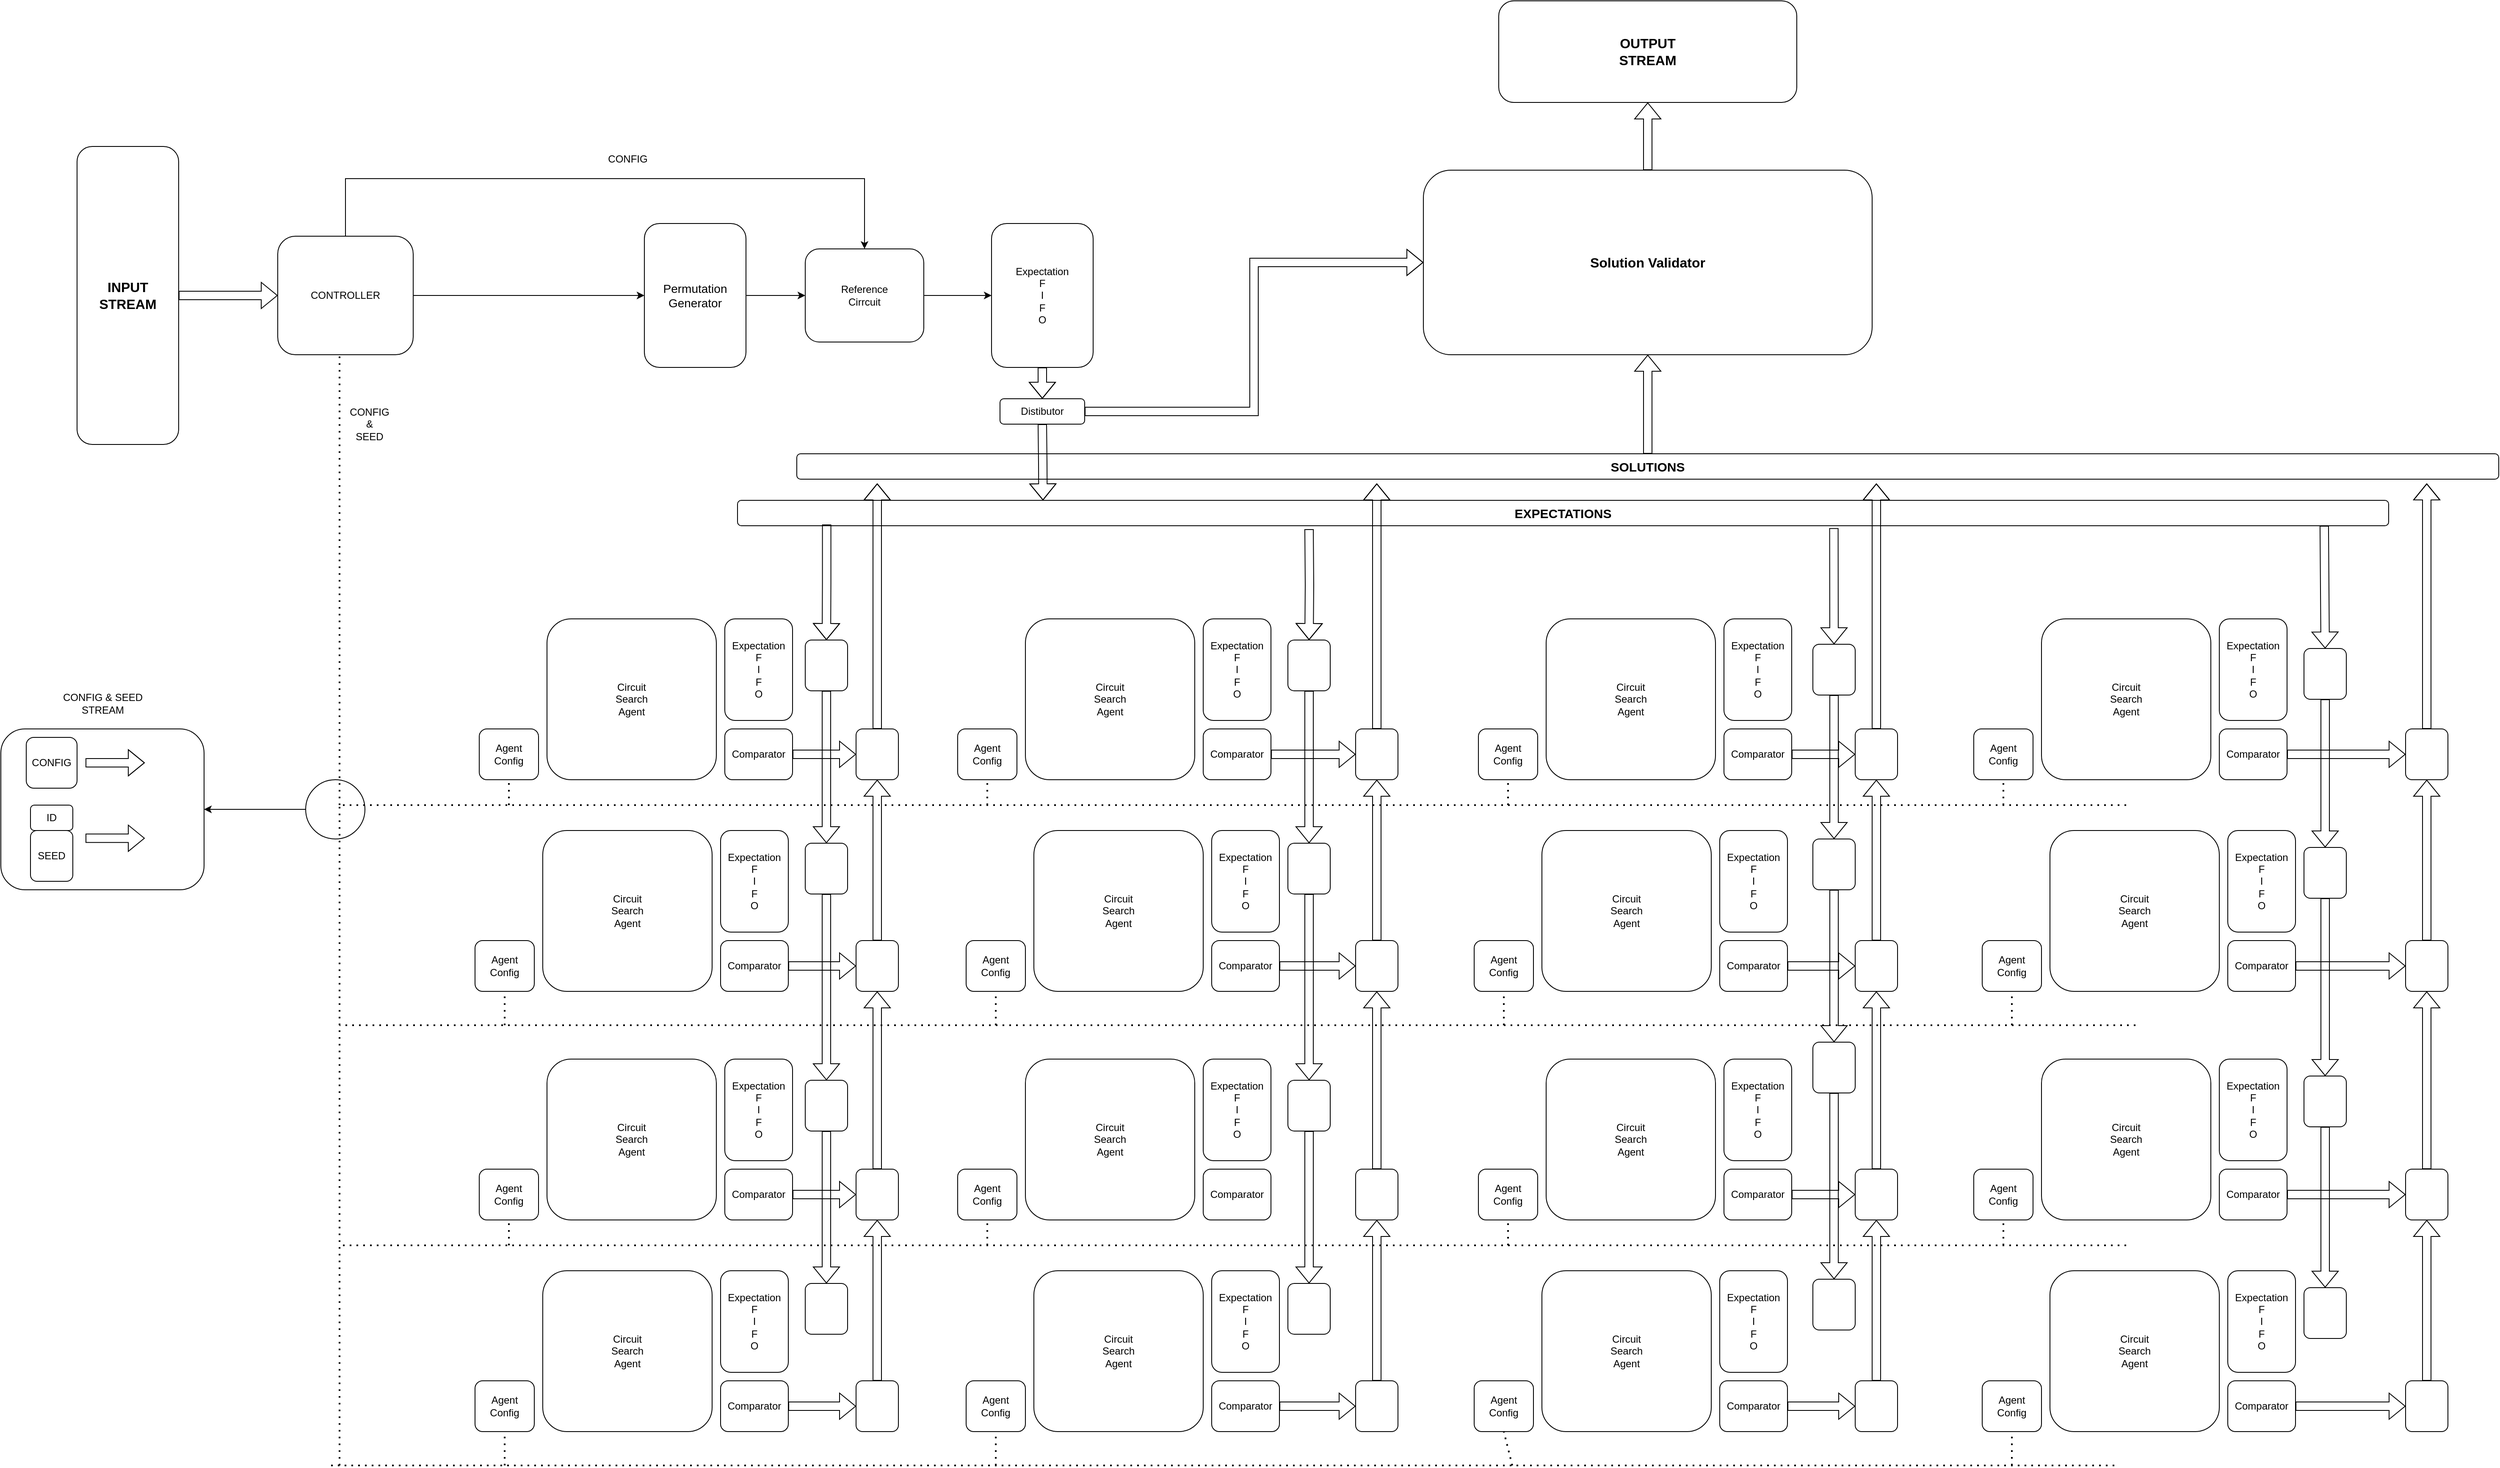 <mxfile pages="6">
    <diagram name="Wayfarer Search Architecture" id="ICUgiFewR6XkXvMPwr8Q">
        <mxGraphModel dx="1674" dy="1700" grid="1" gridSize="10" guides="1" tooltips="1" connect="1" arrows="1" fold="1" page="1" pageScale="1" pageWidth="827" pageHeight="1169" math="0" shadow="0">
            <root>
                <mxCell id="0"/>
                <mxCell id="1" parent="0"/>
                <mxCell id="gFZsjCX-ImljTZDEBwQ--5" style="edgeStyle=orthogonalEdgeStyle;rounded=0;orthogonalLoop=1;jettySize=auto;html=1;entryX=0;entryY=0.5;entryDx=0;entryDy=0;" parent="1" source="gFZsjCX-ImljTZDEBwQ--1" target="gFZsjCX-ImljTZDEBwQ--3" edge="1">
                    <mxGeometry relative="1" as="geometry"/>
                </mxCell>
                <mxCell id="gFZsjCX-ImljTZDEBwQ--1" value="Reference&lt;br&gt;Cirrcuit" style="rounded=1;whiteSpace=wrap;html=1;" parent="1" vertex="1">
                    <mxGeometry x="210" y="63" width="140" height="110" as="geometry"/>
                </mxCell>
                <mxCell id="gFZsjCX-ImljTZDEBwQ--4" style="edgeStyle=orthogonalEdgeStyle;rounded=0;orthogonalLoop=1;jettySize=auto;html=1;entryX=0;entryY=0.5;entryDx=0;entryDy=0;" parent="1" source="gFZsjCX-ImljTZDEBwQ--2" target="gFZsjCX-ImljTZDEBwQ--1" edge="1">
                    <mxGeometry relative="1" as="geometry"/>
                </mxCell>
                <mxCell id="gFZsjCX-ImljTZDEBwQ--2" value="&lt;font style=&quot;font-size: 14px;&quot;&gt;Permutation Generator&lt;/font&gt;" style="rounded=1;whiteSpace=wrap;html=1;" parent="1" vertex="1">
                    <mxGeometry x="20" y="33" width="120" height="170" as="geometry"/>
                </mxCell>
                <mxCell id="7gc6XHyxo1RjOsxJKtK1-2" style="edgeStyle=orthogonalEdgeStyle;rounded=0;orthogonalLoop=1;jettySize=auto;html=1;entryX=0.5;entryY=0;entryDx=0;entryDy=0;shape=flexArrow;" parent="1" source="gFZsjCX-ImljTZDEBwQ--3" target="7gc6XHyxo1RjOsxJKtK1-1" edge="1">
                    <mxGeometry relative="1" as="geometry"/>
                </mxCell>
                <mxCell id="gFZsjCX-ImljTZDEBwQ--3" value="Expectation&lt;br&gt;F&lt;div&gt;I&lt;/div&gt;&lt;div&gt;F&lt;/div&gt;&lt;div&gt;O&lt;/div&gt;" style="rounded=1;whiteSpace=wrap;html=1;" parent="1" vertex="1">
                    <mxGeometry x="430" y="33" width="120" height="170" as="geometry"/>
                </mxCell>
                <mxCell id="gFZsjCX-ImljTZDEBwQ--6" value="Circuit&lt;br&gt;Search&lt;br&gt;Agent" style="rounded=1;whiteSpace=wrap;html=1;" parent="1" vertex="1">
                    <mxGeometry x="1085" y="500" width="200" height="190" as="geometry"/>
                </mxCell>
                <mxCell id="BeNI8mrD9HNZx70J-mXm-42" style="edgeStyle=orthogonalEdgeStyle;rounded=0;orthogonalLoop=1;jettySize=auto;html=1;entryX=0;entryY=0.5;entryDx=0;entryDy=0;shape=flexArrow;" parent="1" source="gFZsjCX-ImljTZDEBwQ--10" target="BeNI8mrD9HNZx70J-mXm-32" edge="1">
                    <mxGeometry relative="1" as="geometry"/>
                </mxCell>
                <mxCell id="gFZsjCX-ImljTZDEBwQ--10" value="Comparator" style="rounded=1;whiteSpace=wrap;html=1;" parent="1" vertex="1">
                    <mxGeometry x="1295" y="630" width="80" height="60" as="geometry"/>
                </mxCell>
                <mxCell id="gFZsjCX-ImljTZDEBwQ--11" value="Expectation&lt;br&gt;F&lt;div&gt;I&lt;/div&gt;&lt;div&gt;F&lt;/div&gt;&lt;div&gt;O&lt;/div&gt;" style="rounded=1;whiteSpace=wrap;html=1;" parent="1" vertex="1">
                    <mxGeometry x="1295" y="500" width="80" height="120" as="geometry"/>
                </mxCell>
                <mxCell id="gFZsjCX-ImljTZDEBwQ--13" value="Agent&lt;br&gt;Config" style="rounded=1;whiteSpace=wrap;html=1;" parent="1" vertex="1">
                    <mxGeometry x="1005" y="630" width="70" height="60" as="geometry"/>
                </mxCell>
                <mxCell id="gFZsjCX-ImljTZDEBwQ--14" value="Circuit&lt;br&gt;Search&lt;br&gt;Agent" style="rounded=1;whiteSpace=wrap;html=1;" parent="1" vertex="1">
                    <mxGeometry x="1670" y="500" width="200" height="190" as="geometry"/>
                </mxCell>
                <mxCell id="BeNI8mrD9HNZx70J-mXm-8" style="edgeStyle=orthogonalEdgeStyle;rounded=0;orthogonalLoop=1;jettySize=auto;html=1;entryX=0;entryY=0.5;entryDx=0;entryDy=0;shape=flexArrow;" parent="1" source="gFZsjCX-ImljTZDEBwQ--15" target="BeNI8mrD9HNZx70J-mXm-7" edge="1">
                    <mxGeometry relative="1" as="geometry"/>
                </mxCell>
                <mxCell id="gFZsjCX-ImljTZDEBwQ--15" value="Comparator" style="rounded=1;whiteSpace=wrap;html=1;" parent="1" vertex="1">
                    <mxGeometry x="1880" y="630" width="80" height="60" as="geometry"/>
                </mxCell>
                <mxCell id="gFZsjCX-ImljTZDEBwQ--16" value="Expectation&lt;br&gt;F&lt;div&gt;I&lt;/div&gt;&lt;div&gt;F&lt;/div&gt;&lt;div&gt;O&lt;/div&gt;" style="rounded=1;whiteSpace=wrap;html=1;" parent="1" vertex="1">
                    <mxGeometry x="1880" y="500" width="80" height="120" as="geometry"/>
                </mxCell>
                <mxCell id="gFZsjCX-ImljTZDEBwQ--18" value="Agent&lt;br&gt;Config" style="rounded=1;whiteSpace=wrap;html=1;" parent="1" vertex="1">
                    <mxGeometry x="1590" y="630" width="70" height="60" as="geometry"/>
                </mxCell>
                <mxCell id="gFZsjCX-ImljTZDEBwQ--19" value="Circuit&lt;br&gt;Search&lt;br&gt;Agent" style="rounded=1;whiteSpace=wrap;html=1;" parent="1" vertex="1">
                    <mxGeometry x="1080" y="750" width="200" height="190" as="geometry"/>
                </mxCell>
                <mxCell id="BeNI8mrD9HNZx70J-mXm-41" style="edgeStyle=orthogonalEdgeStyle;rounded=0;orthogonalLoop=1;jettySize=auto;html=1;shape=flexArrow;" parent="1" source="gFZsjCX-ImljTZDEBwQ--20" target="BeNI8mrD9HNZx70J-mXm-34" edge="1">
                    <mxGeometry relative="1" as="geometry"/>
                </mxCell>
                <mxCell id="gFZsjCX-ImljTZDEBwQ--20" value="Comparator" style="rounded=1;whiteSpace=wrap;html=1;" parent="1" vertex="1">
                    <mxGeometry x="1290" y="880" width="80" height="60" as="geometry"/>
                </mxCell>
                <mxCell id="gFZsjCX-ImljTZDEBwQ--21" value="Expectation&lt;br&gt;F&lt;div&gt;I&lt;/div&gt;&lt;div&gt;F&lt;/div&gt;&lt;div&gt;O&lt;/div&gt;" style="rounded=1;whiteSpace=wrap;html=1;" parent="1" vertex="1">
                    <mxGeometry x="1290" y="750" width="80" height="120" as="geometry"/>
                </mxCell>
                <mxCell id="gFZsjCX-ImljTZDEBwQ--23" value="Agent&lt;br&gt;Config" style="rounded=1;whiteSpace=wrap;html=1;" parent="1" vertex="1">
                    <mxGeometry x="1000" y="880" width="70" height="60" as="geometry"/>
                </mxCell>
                <mxCell id="gFZsjCX-ImljTZDEBwQ--24" value="Circuit&lt;br&gt;Search&lt;br&gt;Agent" style="rounded=1;whiteSpace=wrap;html=1;" parent="1" vertex="1">
                    <mxGeometry x="1680" y="750" width="200" height="190" as="geometry"/>
                </mxCell>
                <mxCell id="BeNI8mrD9HNZx70J-mXm-13" style="edgeStyle=orthogonalEdgeStyle;rounded=0;orthogonalLoop=1;jettySize=auto;html=1;exitX=1;exitY=0.5;exitDx=0;exitDy=0;entryX=0;entryY=0.5;entryDx=0;entryDy=0;shape=flexArrow;" parent="1" source="gFZsjCX-ImljTZDEBwQ--25" target="BeNI8mrD9HNZx70J-mXm-12" edge="1">
                    <mxGeometry relative="1" as="geometry"/>
                </mxCell>
                <mxCell id="gFZsjCX-ImljTZDEBwQ--25" value="Comparator" style="rounded=1;whiteSpace=wrap;html=1;" parent="1" vertex="1">
                    <mxGeometry x="1890" y="880" width="80" height="60" as="geometry"/>
                </mxCell>
                <mxCell id="gFZsjCX-ImljTZDEBwQ--26" value="Expectation&lt;br&gt;F&lt;div&gt;I&lt;/div&gt;&lt;div&gt;F&lt;/div&gt;&lt;div&gt;O&lt;/div&gt;" style="rounded=1;whiteSpace=wrap;html=1;" parent="1" vertex="1">
                    <mxGeometry x="1890" y="750" width="80" height="120" as="geometry"/>
                </mxCell>
                <mxCell id="gFZsjCX-ImljTZDEBwQ--28" value="Agent&lt;br&gt;Config" style="rounded=1;whiteSpace=wrap;html=1;" parent="1" vertex="1">
                    <mxGeometry x="1600" y="880" width="70" height="60" as="geometry"/>
                </mxCell>
                <mxCell id="gFZsjCX-ImljTZDEBwQ--29" value="Circuit&lt;br&gt;Search&lt;br&gt;Agent" style="rounded=1;whiteSpace=wrap;html=1;" parent="1" vertex="1">
                    <mxGeometry x="1085" y="1020" width="200" height="190" as="geometry"/>
                </mxCell>
                <mxCell id="BeNI8mrD9HNZx70J-mXm-40" style="edgeStyle=orthogonalEdgeStyle;rounded=0;orthogonalLoop=1;jettySize=auto;html=1;shape=flexArrow;" parent="1" source="gFZsjCX-ImljTZDEBwQ--30" target="BeNI8mrD9HNZx70J-mXm-36" edge="1">
                    <mxGeometry relative="1" as="geometry"/>
                </mxCell>
                <mxCell id="gFZsjCX-ImljTZDEBwQ--30" value="Comparator" style="rounded=1;whiteSpace=wrap;html=1;" parent="1" vertex="1">
                    <mxGeometry x="1295" y="1150" width="80" height="60" as="geometry"/>
                </mxCell>
                <mxCell id="gFZsjCX-ImljTZDEBwQ--31" value="Expectation&lt;br&gt;F&lt;div&gt;I&lt;/div&gt;&lt;div&gt;F&lt;/div&gt;&lt;div&gt;O&lt;/div&gt;" style="rounded=1;whiteSpace=wrap;html=1;" parent="1" vertex="1">
                    <mxGeometry x="1295" y="1020" width="80" height="120" as="geometry"/>
                </mxCell>
                <mxCell id="gFZsjCX-ImljTZDEBwQ--33" value="Agent&lt;br&gt;Config" style="rounded=1;whiteSpace=wrap;html=1;" parent="1" vertex="1">
                    <mxGeometry x="1005" y="1150" width="70" height="60" as="geometry"/>
                </mxCell>
                <mxCell id="gFZsjCX-ImljTZDEBwQ--34" value="Circuit&lt;br&gt;Search&lt;br&gt;Agent" style="rounded=1;whiteSpace=wrap;html=1;" parent="1" vertex="1">
                    <mxGeometry x="1670" y="1020" width="200" height="190" as="geometry"/>
                </mxCell>
                <mxCell id="BeNI8mrD9HNZx70J-mXm-27" style="edgeStyle=orthogonalEdgeStyle;rounded=0;orthogonalLoop=1;jettySize=auto;html=1;shape=flexArrow;" parent="1" source="gFZsjCX-ImljTZDEBwQ--35" target="BeNI8mrD9HNZx70J-mXm-25" edge="1">
                    <mxGeometry relative="1" as="geometry"/>
                </mxCell>
                <mxCell id="gFZsjCX-ImljTZDEBwQ--35" value="Comparator" style="rounded=1;whiteSpace=wrap;html=1;" parent="1" vertex="1">
                    <mxGeometry x="1880" y="1150" width="80" height="60" as="geometry"/>
                </mxCell>
                <mxCell id="gFZsjCX-ImljTZDEBwQ--36" value="Expectation&lt;br&gt;F&lt;div&gt;I&lt;/div&gt;&lt;div&gt;F&lt;/div&gt;&lt;div&gt;O&lt;/div&gt;" style="rounded=1;whiteSpace=wrap;html=1;" parent="1" vertex="1">
                    <mxGeometry x="1880" y="1020" width="80" height="120" as="geometry"/>
                </mxCell>
                <mxCell id="gFZsjCX-ImljTZDEBwQ--38" value="Agent&lt;br&gt;Config" style="rounded=1;whiteSpace=wrap;html=1;" parent="1" vertex="1">
                    <mxGeometry x="1590" y="1150" width="70" height="60" as="geometry"/>
                </mxCell>
                <mxCell id="gFZsjCX-ImljTZDEBwQ--39" value="Circuit&lt;br&gt;Search&lt;br&gt;Agent" style="rounded=1;whiteSpace=wrap;html=1;" parent="1" vertex="1">
                    <mxGeometry x="1080" y="1270" width="200" height="190" as="geometry"/>
                </mxCell>
                <mxCell id="BeNI8mrD9HNZx70J-mXm-39" style="edgeStyle=orthogonalEdgeStyle;rounded=0;orthogonalLoop=1;jettySize=auto;html=1;entryX=0;entryY=0.5;entryDx=0;entryDy=0;shape=flexArrow;" parent="1" source="gFZsjCX-ImljTZDEBwQ--40" target="BeNI8mrD9HNZx70J-mXm-38" edge="1">
                    <mxGeometry relative="1" as="geometry"/>
                </mxCell>
                <mxCell id="gFZsjCX-ImljTZDEBwQ--40" value="Comparator" style="rounded=1;whiteSpace=wrap;html=1;" parent="1" vertex="1">
                    <mxGeometry x="1290" y="1400" width="80" height="60" as="geometry"/>
                </mxCell>
                <mxCell id="gFZsjCX-ImljTZDEBwQ--41" value="Expectation&lt;br&gt;F&lt;div&gt;I&lt;/div&gt;&lt;div&gt;F&lt;/div&gt;&lt;div&gt;O&lt;/div&gt;" style="rounded=1;whiteSpace=wrap;html=1;" parent="1" vertex="1">
                    <mxGeometry x="1290" y="1270" width="80" height="120" as="geometry"/>
                </mxCell>
                <mxCell id="gFZsjCX-ImljTZDEBwQ--43" value="Agent&lt;br&gt;Config" style="rounded=1;whiteSpace=wrap;html=1;" parent="1" vertex="1">
                    <mxGeometry x="1000" y="1400" width="70" height="60" as="geometry"/>
                </mxCell>
                <mxCell id="gFZsjCX-ImljTZDEBwQ--44" value="Circuit&lt;br&gt;Search&lt;br&gt;Agent" style="rounded=1;whiteSpace=wrap;html=1;" parent="1" vertex="1">
                    <mxGeometry x="1680" y="1270" width="200" height="190" as="geometry"/>
                </mxCell>
                <mxCell id="BeNI8mrD9HNZx70J-mXm-29" style="edgeStyle=orthogonalEdgeStyle;rounded=0;orthogonalLoop=1;jettySize=auto;html=1;entryX=0;entryY=0.5;entryDx=0;entryDy=0;shape=flexArrow;" parent="1" source="gFZsjCX-ImljTZDEBwQ--45" target="BeNI8mrD9HNZx70J-mXm-28" edge="1">
                    <mxGeometry relative="1" as="geometry"/>
                </mxCell>
                <mxCell id="gFZsjCX-ImljTZDEBwQ--45" value="Comparator" style="rounded=1;whiteSpace=wrap;html=1;" parent="1" vertex="1">
                    <mxGeometry x="1890" y="1400" width="80" height="60" as="geometry"/>
                </mxCell>
                <mxCell id="gFZsjCX-ImljTZDEBwQ--46" value="Expectation&lt;br&gt;F&lt;div&gt;I&lt;/div&gt;&lt;div&gt;F&lt;/div&gt;&lt;div&gt;O&lt;/div&gt;" style="rounded=1;whiteSpace=wrap;html=1;" parent="1" vertex="1">
                    <mxGeometry x="1890" y="1270" width="80" height="120" as="geometry"/>
                </mxCell>
                <mxCell id="gFZsjCX-ImljTZDEBwQ--48" value="Agent&lt;br&gt;Config" style="rounded=1;whiteSpace=wrap;html=1;" parent="1" vertex="1">
                    <mxGeometry x="1600" y="1400" width="70" height="60" as="geometry"/>
                </mxCell>
                <mxCell id="gFZsjCX-ImljTZDEBwQ--49" value="Circuit&lt;br&gt;Search&lt;br&gt;Agent" style="rounded=1;whiteSpace=wrap;html=1;" parent="1" vertex="1">
                    <mxGeometry x="-95" y="500" width="200" height="190" as="geometry"/>
                </mxCell>
                <mxCell id="BeNI8mrD9HNZx70J-mXm-116" style="edgeStyle=orthogonalEdgeStyle;rounded=0;orthogonalLoop=1;jettySize=auto;html=1;entryX=0;entryY=0.5;entryDx=0;entryDy=0;shape=flexArrow;" parent="1" source="gFZsjCX-ImljTZDEBwQ--50" target="BeNI8mrD9HNZx70J-mXm-106" edge="1">
                    <mxGeometry relative="1" as="geometry"/>
                </mxCell>
                <mxCell id="gFZsjCX-ImljTZDEBwQ--50" value="Comparator" style="rounded=1;whiteSpace=wrap;html=1;" parent="1" vertex="1">
                    <mxGeometry x="115" y="630" width="80" height="60" as="geometry"/>
                </mxCell>
                <mxCell id="gFZsjCX-ImljTZDEBwQ--51" value="Expectation&lt;br&gt;F&lt;div&gt;I&lt;/div&gt;&lt;div&gt;F&lt;/div&gt;&lt;div&gt;O&lt;/div&gt;" style="rounded=1;whiteSpace=wrap;html=1;" parent="1" vertex="1">
                    <mxGeometry x="115" y="500" width="80" height="120" as="geometry"/>
                </mxCell>
                <mxCell id="gFZsjCX-ImljTZDEBwQ--53" value="Agent&lt;br&gt;Config" style="rounded=1;whiteSpace=wrap;html=1;" parent="1" vertex="1">
                    <mxGeometry x="-175" y="630" width="70" height="60" as="geometry"/>
                </mxCell>
                <mxCell id="gFZsjCX-ImljTZDEBwQ--54" value="Circuit&lt;br&gt;Search&lt;br&gt;Agent" style="rounded=1;whiteSpace=wrap;html=1;" parent="1" vertex="1">
                    <mxGeometry x="470" y="500" width="200" height="190" as="geometry"/>
                </mxCell>
                <mxCell id="BeNI8mrD9HNZx70J-mXm-102" style="edgeStyle=orthogonalEdgeStyle;rounded=0;orthogonalLoop=1;jettySize=auto;html=1;entryX=0;entryY=0.5;entryDx=0;entryDy=0;shape=flexArrow;" parent="1" source="gFZsjCX-ImljTZDEBwQ--55" target="BeNI8mrD9HNZx70J-mXm-93" edge="1">
                    <mxGeometry relative="1" as="geometry"/>
                </mxCell>
                <mxCell id="gFZsjCX-ImljTZDEBwQ--55" value="Comparator" style="rounded=1;whiteSpace=wrap;html=1;" parent="1" vertex="1">
                    <mxGeometry x="680" y="630" width="80" height="60" as="geometry"/>
                </mxCell>
                <mxCell id="gFZsjCX-ImljTZDEBwQ--56" value="Expectation&lt;br&gt;F&lt;div&gt;I&lt;/div&gt;&lt;div&gt;F&lt;/div&gt;&lt;div&gt;O&lt;/div&gt;" style="rounded=1;whiteSpace=wrap;html=1;" parent="1" vertex="1">
                    <mxGeometry x="680" y="500" width="80" height="120" as="geometry"/>
                </mxCell>
                <mxCell id="gFZsjCX-ImljTZDEBwQ--58" value="Agent&lt;br&gt;Config" style="rounded=1;whiteSpace=wrap;html=1;" parent="1" vertex="1">
                    <mxGeometry x="390" y="630" width="70" height="60" as="geometry"/>
                </mxCell>
                <mxCell id="gFZsjCX-ImljTZDEBwQ--59" value="Circuit&lt;br&gt;Search&lt;br&gt;Agent" style="rounded=1;whiteSpace=wrap;html=1;" parent="1" vertex="1">
                    <mxGeometry x="-100" y="750" width="200" height="190" as="geometry"/>
                </mxCell>
                <mxCell id="BeNI8mrD9HNZx70J-mXm-115" value="" style="edgeStyle=orthogonalEdgeStyle;rounded=0;orthogonalLoop=1;jettySize=auto;html=1;shape=flexArrow;" parent="1" source="gFZsjCX-ImljTZDEBwQ--60" target="BeNI8mrD9HNZx70J-mXm-108" edge="1">
                    <mxGeometry relative="1" as="geometry"/>
                </mxCell>
                <mxCell id="gFZsjCX-ImljTZDEBwQ--60" value="Comparator" style="rounded=1;whiteSpace=wrap;html=1;" parent="1" vertex="1">
                    <mxGeometry x="110" y="880" width="80" height="60" as="geometry"/>
                </mxCell>
                <mxCell id="gFZsjCX-ImljTZDEBwQ--61" value="Expectation&lt;br&gt;F&lt;div&gt;I&lt;/div&gt;&lt;div&gt;F&lt;/div&gt;&lt;div&gt;O&lt;/div&gt;" style="rounded=1;whiteSpace=wrap;html=1;" parent="1" vertex="1">
                    <mxGeometry x="110" y="750" width="80" height="120" as="geometry"/>
                </mxCell>
                <mxCell id="gFZsjCX-ImljTZDEBwQ--63" value="Agent&lt;br&gt;Config" style="rounded=1;whiteSpace=wrap;html=1;" parent="1" vertex="1">
                    <mxGeometry x="-180" y="880" width="70" height="60" as="geometry"/>
                </mxCell>
                <mxCell id="gFZsjCX-ImljTZDEBwQ--64" value="Circuit&lt;br&gt;Search&lt;br&gt;Agent" style="rounded=1;whiteSpace=wrap;html=1;" parent="1" vertex="1">
                    <mxGeometry x="480" y="750" width="200" height="190" as="geometry"/>
                </mxCell>
                <mxCell id="BeNI8mrD9HNZx70J-mXm-101" style="edgeStyle=orthogonalEdgeStyle;rounded=0;orthogonalLoop=1;jettySize=auto;html=1;entryX=0;entryY=0.5;entryDx=0;entryDy=0;shape=flexArrow;" parent="1" source="gFZsjCX-ImljTZDEBwQ--65" target="BeNI8mrD9HNZx70J-mXm-95" edge="1">
                    <mxGeometry relative="1" as="geometry"/>
                </mxCell>
                <mxCell id="gFZsjCX-ImljTZDEBwQ--65" value="Comparator" style="rounded=1;whiteSpace=wrap;html=1;" parent="1" vertex="1">
                    <mxGeometry x="690" y="880" width="80" height="60" as="geometry"/>
                </mxCell>
                <mxCell id="gFZsjCX-ImljTZDEBwQ--66" value="Expectation&lt;br&gt;F&lt;div&gt;I&lt;/div&gt;&lt;div&gt;F&lt;/div&gt;&lt;div&gt;O&lt;/div&gt;" style="rounded=1;whiteSpace=wrap;html=1;" parent="1" vertex="1">
                    <mxGeometry x="690" y="750" width="80" height="120" as="geometry"/>
                </mxCell>
                <mxCell id="gFZsjCX-ImljTZDEBwQ--68" value="Agent&lt;br&gt;Config" style="rounded=1;whiteSpace=wrap;html=1;" parent="1" vertex="1">
                    <mxGeometry x="400" y="880" width="70" height="60" as="geometry"/>
                </mxCell>
                <mxCell id="gFZsjCX-ImljTZDEBwQ--69" value="Circuit&lt;br&gt;Search&lt;br&gt;Agent" style="rounded=1;whiteSpace=wrap;html=1;" parent="1" vertex="1">
                    <mxGeometry x="-95" y="1020" width="200" height="190" as="geometry"/>
                </mxCell>
                <mxCell id="BeNI8mrD9HNZx70J-mXm-114" style="edgeStyle=orthogonalEdgeStyle;rounded=0;orthogonalLoop=1;jettySize=auto;html=1;shape=flexArrow;" parent="1" source="gFZsjCX-ImljTZDEBwQ--70" target="BeNI8mrD9HNZx70J-mXm-110" edge="1">
                    <mxGeometry relative="1" as="geometry"/>
                </mxCell>
                <mxCell id="gFZsjCX-ImljTZDEBwQ--70" value="Comparator" style="rounded=1;whiteSpace=wrap;html=1;" parent="1" vertex="1">
                    <mxGeometry x="115" y="1150" width="80" height="60" as="geometry"/>
                </mxCell>
                <mxCell id="gFZsjCX-ImljTZDEBwQ--71" value="Expectation&lt;br&gt;F&lt;div&gt;I&lt;/div&gt;&lt;div&gt;F&lt;/div&gt;&lt;div&gt;O&lt;/div&gt;" style="rounded=1;whiteSpace=wrap;html=1;" parent="1" vertex="1">
                    <mxGeometry x="115" y="1020" width="80" height="120" as="geometry"/>
                </mxCell>
                <mxCell id="gFZsjCX-ImljTZDEBwQ--73" value="Agent&lt;br&gt;Config" style="rounded=1;whiteSpace=wrap;html=1;" parent="1" vertex="1">
                    <mxGeometry x="-175" y="1150" width="70" height="60" as="geometry"/>
                </mxCell>
                <mxCell id="gFZsjCX-ImljTZDEBwQ--74" value="Circuit&lt;br&gt;Search&lt;br&gt;Agent" style="rounded=1;whiteSpace=wrap;html=1;" parent="1" vertex="1">
                    <mxGeometry x="470" y="1020" width="200" height="190" as="geometry"/>
                </mxCell>
                <mxCell id="gFZsjCX-ImljTZDEBwQ--75" value="Comparator" style="rounded=1;whiteSpace=wrap;html=1;" parent="1" vertex="1">
                    <mxGeometry x="680" y="1150" width="80" height="60" as="geometry"/>
                </mxCell>
                <mxCell id="gFZsjCX-ImljTZDEBwQ--76" value="Expectation&lt;br&gt;F&lt;div&gt;I&lt;/div&gt;&lt;div&gt;F&lt;/div&gt;&lt;div&gt;O&lt;/div&gt;" style="rounded=1;whiteSpace=wrap;html=1;" parent="1" vertex="1">
                    <mxGeometry x="680" y="1020" width="80" height="120" as="geometry"/>
                </mxCell>
                <mxCell id="gFZsjCX-ImljTZDEBwQ--78" value="Agent&lt;br&gt;Config" style="rounded=1;whiteSpace=wrap;html=1;" parent="1" vertex="1">
                    <mxGeometry x="390" y="1150" width="70" height="60" as="geometry"/>
                </mxCell>
                <mxCell id="gFZsjCX-ImljTZDEBwQ--79" value="Circuit&lt;br&gt;Search&lt;br&gt;Agent" style="rounded=1;whiteSpace=wrap;html=1;" parent="1" vertex="1">
                    <mxGeometry x="-100" y="1270" width="200" height="190" as="geometry"/>
                </mxCell>
                <mxCell id="BeNI8mrD9HNZx70J-mXm-113" style="edgeStyle=orthogonalEdgeStyle;rounded=0;orthogonalLoop=1;jettySize=auto;html=1;entryX=0;entryY=0.5;entryDx=0;entryDy=0;shape=flexArrow;" parent="1" source="gFZsjCX-ImljTZDEBwQ--80" target="BeNI8mrD9HNZx70J-mXm-112" edge="1">
                    <mxGeometry relative="1" as="geometry"/>
                </mxCell>
                <mxCell id="gFZsjCX-ImljTZDEBwQ--80" value="Comparator" style="rounded=1;whiteSpace=wrap;html=1;" parent="1" vertex="1">
                    <mxGeometry x="110" y="1400" width="80" height="60" as="geometry"/>
                </mxCell>
                <mxCell id="gFZsjCX-ImljTZDEBwQ--81" value="Expectation&lt;br&gt;F&lt;div&gt;I&lt;/div&gt;&lt;div&gt;F&lt;/div&gt;&lt;div&gt;O&lt;/div&gt;" style="rounded=1;whiteSpace=wrap;html=1;" parent="1" vertex="1">
                    <mxGeometry x="110" y="1270" width="80" height="120" as="geometry"/>
                </mxCell>
                <mxCell id="gFZsjCX-ImljTZDEBwQ--83" value="Agent&lt;br&gt;Config" style="rounded=1;whiteSpace=wrap;html=1;" parent="1" vertex="1">
                    <mxGeometry x="-180" y="1400" width="70" height="60" as="geometry"/>
                </mxCell>
                <mxCell id="gFZsjCX-ImljTZDEBwQ--84" value="Circuit&lt;br&gt;Search&lt;br&gt;Agent" style="rounded=1;whiteSpace=wrap;html=1;" parent="1" vertex="1">
                    <mxGeometry x="480" y="1270" width="200" height="190" as="geometry"/>
                </mxCell>
                <mxCell id="BeNI8mrD9HNZx70J-mXm-100" style="edgeStyle=orthogonalEdgeStyle;rounded=0;orthogonalLoop=1;jettySize=auto;html=1;entryX=0;entryY=0.5;entryDx=0;entryDy=0;shape=flexArrow;" parent="1" source="gFZsjCX-ImljTZDEBwQ--85" target="BeNI8mrD9HNZx70J-mXm-99" edge="1">
                    <mxGeometry relative="1" as="geometry"/>
                </mxCell>
                <mxCell id="gFZsjCX-ImljTZDEBwQ--85" value="Comparator" style="rounded=1;whiteSpace=wrap;html=1;" parent="1" vertex="1">
                    <mxGeometry x="690" y="1400" width="80" height="60" as="geometry"/>
                </mxCell>
                <mxCell id="gFZsjCX-ImljTZDEBwQ--86" value="Expectation&lt;br&gt;F&lt;div&gt;I&lt;/div&gt;&lt;div&gt;F&lt;/div&gt;&lt;div&gt;O&lt;/div&gt;" style="rounded=1;whiteSpace=wrap;html=1;" parent="1" vertex="1">
                    <mxGeometry x="690" y="1270" width="80" height="120" as="geometry"/>
                </mxCell>
                <mxCell id="gFZsjCX-ImljTZDEBwQ--88" value="Agent&lt;br&gt;Config" style="rounded=1;whiteSpace=wrap;html=1;" parent="1" vertex="1">
                    <mxGeometry x="400" y="1400" width="70" height="60" as="geometry"/>
                </mxCell>
                <mxCell id="BeNI8mrD9HNZx70J-mXm-122" style="edgeStyle=orthogonalEdgeStyle;rounded=0;orthogonalLoop=1;jettySize=auto;html=1;shape=flexArrow;" parent="1" source="BH3q-9FoLWFFWChYBNGu-1" target="BH3q-9FoLWFFWChYBNGu-2" edge="1">
                    <mxGeometry relative="1" as="geometry"/>
                </mxCell>
                <mxCell id="BH3q-9FoLWFFWChYBNGu-1" value="&lt;span style=&quot;font-size: 16px;&quot;&gt;&lt;b&gt;INPUT&lt;br&gt;STREAM&lt;/b&gt;&lt;/span&gt;" style="rounded=1;whiteSpace=wrap;html=1;" parent="1" vertex="1">
                    <mxGeometry x="-650" y="-58" width="120" height="352" as="geometry"/>
                </mxCell>
                <mxCell id="BeNI8mrD9HNZx70J-mXm-118" style="edgeStyle=orthogonalEdgeStyle;rounded=0;orthogonalLoop=1;jettySize=auto;html=1;" parent="1" source="BH3q-9FoLWFFWChYBNGu-2" target="gFZsjCX-ImljTZDEBwQ--2" edge="1">
                    <mxGeometry relative="1" as="geometry"/>
                </mxCell>
                <mxCell id="BeNI8mrD9HNZx70J-mXm-119" style="edgeStyle=orthogonalEdgeStyle;rounded=0;orthogonalLoop=1;jettySize=auto;html=1;entryX=0.5;entryY=0;entryDx=0;entryDy=0;" parent="1" source="BH3q-9FoLWFFWChYBNGu-2" target="gFZsjCX-ImljTZDEBwQ--1" edge="1">
                    <mxGeometry relative="1" as="geometry">
                        <Array as="points">
                            <mxPoint x="-333" y="-20"/>
                            <mxPoint x="280" y="-20"/>
                        </Array>
                    </mxGeometry>
                </mxCell>
                <mxCell id="BH3q-9FoLWFFWChYBNGu-2" value="CONTROLLER" style="rounded=1;whiteSpace=wrap;html=1;" parent="1" vertex="1">
                    <mxGeometry x="-413" y="48" width="160" height="140" as="geometry"/>
                </mxCell>
                <mxCell id="BH3q-9FoLWFFWChYBNGu-3" value="" style="endArrow=none;dashed=1;html=1;dashPattern=1 3;strokeWidth=2;rounded=0;" parent="1" edge="1">
                    <mxGeometry width="50" height="50" relative="1" as="geometry">
                        <mxPoint x="-340" y="190" as="sourcePoint"/>
                        <mxPoint x="-340" y="720" as="targetPoint"/>
                    </mxGeometry>
                </mxCell>
                <mxCell id="BH3q-9FoLWFFWChYBNGu-4" value="" style="endArrow=none;dashed=1;html=1;dashPattern=1 3;strokeWidth=2;rounded=0;" parent="1" edge="1">
                    <mxGeometry width="50" height="50" relative="1" as="geometry">
                        <mxPoint x="1770" y="720" as="sourcePoint"/>
                        <mxPoint x="-340" y="720" as="targetPoint"/>
                    </mxGeometry>
                </mxCell>
                <mxCell id="BH3q-9FoLWFFWChYBNGu-5" value="" style="endArrow=none;dashed=1;html=1;dashPattern=1 3;strokeWidth=2;rounded=0;" parent="1" edge="1">
                    <mxGeometry width="50" height="50" relative="1" as="geometry">
                        <mxPoint x="1781" y="980" as="sourcePoint"/>
                        <mxPoint x="-340" y="980" as="targetPoint"/>
                    </mxGeometry>
                </mxCell>
                <mxCell id="BH3q-9FoLWFFWChYBNGu-6" value="" style="endArrow=none;dashed=1;html=1;dashPattern=1 3;strokeWidth=2;rounded=0;" parent="1" edge="1">
                    <mxGeometry width="50" height="50" relative="1" as="geometry">
                        <mxPoint x="1770" y="1240" as="sourcePoint"/>
                        <mxPoint x="-340" y="1240" as="targetPoint"/>
                    </mxGeometry>
                </mxCell>
                <mxCell id="BH3q-9FoLWFFWChYBNGu-7" value="" style="endArrow=none;dashed=1;html=1;dashPattern=1 3;strokeWidth=2;rounded=0;" parent="1" edge="1">
                    <mxGeometry width="50" height="50" relative="1" as="geometry">
                        <mxPoint x="1756" y="1500" as="sourcePoint"/>
                        <mxPoint x="-354" y="1500" as="targetPoint"/>
                    </mxGeometry>
                </mxCell>
                <mxCell id="BH3q-9FoLWFFWChYBNGu-8" value="" style="endArrow=none;dashed=1;html=1;dashPattern=1 3;strokeWidth=2;rounded=0;" parent="1" edge="1">
                    <mxGeometry width="50" height="50" relative="1" as="geometry">
                        <mxPoint x="-340" y="1500" as="sourcePoint"/>
                        <mxPoint x="-340" y="720" as="targetPoint"/>
                    </mxGeometry>
                </mxCell>
                <mxCell id="BH3q-9FoLWFFWChYBNGu-9" value="" style="endArrow=none;dashed=1;html=1;dashPattern=1 3;strokeWidth=2;rounded=0;entryX=0.5;entryY=1;entryDx=0;entryDy=0;" parent="1" target="gFZsjCX-ImljTZDEBwQ--63" edge="1">
                    <mxGeometry width="50" height="50" relative="1" as="geometry">
                        <mxPoint x="-145" y="980" as="sourcePoint"/>
                        <mxPoint x="-170" y="970" as="targetPoint"/>
                    </mxGeometry>
                </mxCell>
                <mxCell id="BH3q-9FoLWFFWChYBNGu-11" value="" style="endArrow=none;dashed=1;html=1;dashPattern=1 3;strokeWidth=2;rounded=0;entryX=0.5;entryY=1;entryDx=0;entryDy=0;" parent="1" target="gFZsjCX-ImljTZDEBwQ--53" edge="1">
                    <mxGeometry width="50" height="50" relative="1" as="geometry">
                        <mxPoint x="-140" y="720" as="sourcePoint"/>
                        <mxPoint x="-170" y="760" as="targetPoint"/>
                    </mxGeometry>
                </mxCell>
                <mxCell id="BH3q-9FoLWFFWChYBNGu-12" value="" style="endArrow=none;dashed=1;html=1;dashPattern=1 3;strokeWidth=2;rounded=0;entryX=0.5;entryY=1;entryDx=0;entryDy=0;" parent="1" target="gFZsjCX-ImljTZDEBwQ--58" edge="1">
                    <mxGeometry width="50" height="50" relative="1" as="geometry">
                        <mxPoint x="425" y="720" as="sourcePoint"/>
                        <mxPoint x="429" y="760" as="targetPoint"/>
                    </mxGeometry>
                </mxCell>
                <mxCell id="BH3q-9FoLWFFWChYBNGu-13" value="" style="endArrow=none;dashed=1;html=1;dashPattern=1 3;strokeWidth=2;rounded=0;entryX=0.5;entryY=1;entryDx=0;entryDy=0;" parent="1" target="gFZsjCX-ImljTZDEBwQ--13" edge="1">
                    <mxGeometry width="50" height="50" relative="1" as="geometry">
                        <mxPoint x="1040" y="720" as="sourcePoint"/>
                        <mxPoint x="590" y="760" as="targetPoint"/>
                    </mxGeometry>
                </mxCell>
                <mxCell id="BH3q-9FoLWFFWChYBNGu-14" value="" style="endArrow=none;dashed=1;html=1;dashPattern=1 3;strokeWidth=2;rounded=0;entryX=0.5;entryY=1;entryDx=0;entryDy=0;" parent="1" target="gFZsjCX-ImljTZDEBwQ--18" edge="1">
                    <mxGeometry width="50" height="50" relative="1" as="geometry">
                        <mxPoint x="1625" y="720" as="sourcePoint"/>
                        <mxPoint x="1329" y="760" as="targetPoint"/>
                    </mxGeometry>
                </mxCell>
                <mxCell id="BH3q-9FoLWFFWChYBNGu-15" value="" style="endArrow=none;dashed=1;html=1;dashPattern=1 3;strokeWidth=2;rounded=0;entryX=0.5;entryY=1;entryDx=0;entryDy=0;" parent="1" target="gFZsjCX-ImljTZDEBwQ--73" edge="1">
                    <mxGeometry width="50" height="50" relative="1" as="geometry">
                        <mxPoint x="-140" y="1240" as="sourcePoint"/>
                        <mxPoint x="190" y="1240" as="targetPoint"/>
                    </mxGeometry>
                </mxCell>
                <mxCell id="BH3q-9FoLWFFWChYBNGu-16" value="" style="endArrow=none;dashed=1;html=1;dashPattern=1 3;strokeWidth=2;rounded=0;entryX=0.5;entryY=1;entryDx=0;entryDy=0;" parent="1" target="gFZsjCX-ImljTZDEBwQ--83" edge="1">
                    <mxGeometry width="50" height="50" relative="1" as="geometry">
                        <mxPoint x="-145" y="1500" as="sourcePoint"/>
                        <mxPoint x="190" y="1240" as="targetPoint"/>
                    </mxGeometry>
                </mxCell>
                <mxCell id="BH3q-9FoLWFFWChYBNGu-17" value="" style="endArrow=none;dashed=1;html=1;dashPattern=1 3;strokeWidth=2;rounded=0;entryX=0.5;entryY=1;entryDx=0;entryDy=0;" parent="1" target="gFZsjCX-ImljTZDEBwQ--88" edge="1">
                    <mxGeometry width="50" height="50" relative="1" as="geometry">
                        <mxPoint x="435" y="1500" as="sourcePoint"/>
                        <mxPoint x="789" y="1480" as="targetPoint"/>
                    </mxGeometry>
                </mxCell>
                <mxCell id="BH3q-9FoLWFFWChYBNGu-18" value="" style="endArrow=none;dashed=1;html=1;dashPattern=1 3;strokeWidth=2;rounded=0;entryX=0.5;entryY=1;entryDx=0;entryDy=0;" parent="1" target="gFZsjCX-ImljTZDEBwQ--43" edge="1">
                    <mxGeometry width="50" height="50" relative="1" as="geometry">
                        <mxPoint x="1045" y="1500" as="sourcePoint"/>
                        <mxPoint x="616" y="1470" as="targetPoint"/>
                    </mxGeometry>
                </mxCell>
                <mxCell id="BH3q-9FoLWFFWChYBNGu-19" value="" style="endArrow=none;dashed=1;html=1;dashPattern=1 3;strokeWidth=2;rounded=0;entryX=0.5;entryY=1;entryDx=0;entryDy=0;" parent="1" target="gFZsjCX-ImljTZDEBwQ--48" edge="1">
                    <mxGeometry width="50" height="50" relative="1" as="geometry">
                        <mxPoint x="1635" y="1500" as="sourcePoint"/>
                        <mxPoint x="1005" y="1470" as="targetPoint"/>
                    </mxGeometry>
                </mxCell>
                <mxCell id="BH3q-9FoLWFFWChYBNGu-20" value="" style="endArrow=none;dashed=1;html=1;dashPattern=1 3;strokeWidth=2;rounded=0;entryX=0.5;entryY=1;entryDx=0;entryDy=0;" parent="1" target="gFZsjCX-ImljTZDEBwQ--38" edge="1">
                    <mxGeometry width="50" height="50" relative="1" as="geometry">
                        <mxPoint x="1625" y="1240" as="sourcePoint"/>
                        <mxPoint x="1645" y="1470" as="targetPoint"/>
                    </mxGeometry>
                </mxCell>
                <mxCell id="BH3q-9FoLWFFWChYBNGu-21" value="" style="endArrow=none;dashed=1;html=1;dashPattern=1 3;strokeWidth=2;rounded=0;entryX=0.5;entryY=1;entryDx=0;entryDy=0;" parent="1" target="gFZsjCX-ImljTZDEBwQ--33" edge="1">
                    <mxGeometry width="50" height="50" relative="1" as="geometry">
                        <mxPoint x="1040" y="1240" as="sourcePoint"/>
                        <mxPoint x="950" y="1480" as="targetPoint"/>
                    </mxGeometry>
                </mxCell>
                <mxCell id="BH3q-9FoLWFFWChYBNGu-22" value="" style="endArrow=none;dashed=1;html=1;dashPattern=1 3;strokeWidth=2;rounded=0;entryX=0.5;entryY=1;entryDx=0;entryDy=0;" parent="1" target="gFZsjCX-ImljTZDEBwQ--78" edge="1">
                    <mxGeometry width="50" height="50" relative="1" as="geometry">
                        <mxPoint x="425" y="1240" as="sourcePoint"/>
                        <mxPoint x="789" y="1480" as="targetPoint"/>
                    </mxGeometry>
                </mxCell>
                <mxCell id="BH3q-9FoLWFFWChYBNGu-23" value="" style="endArrow=none;dashed=1;html=1;dashPattern=1 3;strokeWidth=2;rounded=0;entryX=0.5;entryY=1;entryDx=0;entryDy=0;" parent="1" target="gFZsjCX-ImljTZDEBwQ--68" edge="1">
                    <mxGeometry width="50" height="50" relative="1" as="geometry">
                        <mxPoint x="435" y="980" as="sourcePoint"/>
                        <mxPoint x="435" y="1220" as="targetPoint"/>
                    </mxGeometry>
                </mxCell>
                <mxCell id="BH3q-9FoLWFFWChYBNGu-24" value="" style="endArrow=none;dashed=1;html=1;dashPattern=1 3;strokeWidth=2;rounded=0;entryX=0.5;entryY=1;entryDx=0;entryDy=0;" parent="1" target="gFZsjCX-ImljTZDEBwQ--23" edge="1">
                    <mxGeometry width="50" height="50" relative="1" as="geometry">
                        <mxPoint x="1035" y="980" as="sourcePoint"/>
                        <mxPoint x="606" y="950" as="targetPoint"/>
                    </mxGeometry>
                </mxCell>
                <mxCell id="BH3q-9FoLWFFWChYBNGu-25" value="" style="endArrow=none;dashed=1;html=1;dashPattern=1 3;strokeWidth=2;rounded=0;entryX=0.5;entryY=1;entryDx=0;entryDy=0;" parent="1" target="gFZsjCX-ImljTZDEBwQ--28" edge="1">
                    <mxGeometry width="50" height="50" relative="1" as="geometry">
                        <mxPoint x="1635" y="980" as="sourcePoint"/>
                        <mxPoint x="1184" y="950" as="targetPoint"/>
                    </mxGeometry>
                </mxCell>
                <mxCell id="BeNI8mrD9HNZx70J-mXm-1" value="&lt;b&gt;&lt;font style=&quot;font-size: 15px;&quot;&gt;EXPECTATIONS&lt;/font&gt;&lt;/b&gt;" style="rounded=1;whiteSpace=wrap;html=1;" parent="1" vertex="1">
                    <mxGeometry x="130" y="360" width="1950" height="30" as="geometry"/>
                </mxCell>
                <mxCell id="BeNI8mrD9HNZx70J-mXm-11" style="edgeStyle=orthogonalEdgeStyle;rounded=0;orthogonalLoop=1;jettySize=auto;html=1;entryX=0.5;entryY=0;entryDx=0;entryDy=0;shape=flexArrow;" parent="1" source="BeNI8mrD9HNZx70J-mXm-2" target="BeNI8mrD9HNZx70J-mXm-10" edge="1">
                    <mxGeometry relative="1" as="geometry"/>
                </mxCell>
                <mxCell id="BeNI8mrD9HNZx70J-mXm-2" value="" style="rounded=1;whiteSpace=wrap;html=1;" parent="1" vertex="1">
                    <mxGeometry x="1980" y="535" width="50" height="60" as="geometry"/>
                </mxCell>
                <mxCell id="BeNI8mrD9HNZx70J-mXm-3" value="" style="shape=flexArrow;endArrow=classic;html=1;rounded=0;entryX=0.5;entryY=0;entryDx=0;entryDy=0;exitX=0.961;exitY=1;exitDx=0;exitDy=0;exitPerimeter=0;" parent="1" source="BeNI8mrD9HNZx70J-mXm-1" target="BeNI8mrD9HNZx70J-mXm-2" edge="1">
                    <mxGeometry width="50" height="50" relative="1" as="geometry">
                        <mxPoint x="2020" y="390" as="sourcePoint"/>
                        <mxPoint x="2020" y="470" as="targetPoint"/>
                    </mxGeometry>
                </mxCell>
                <mxCell id="BeNI8mrD9HNZx70J-mXm-92" style="edgeStyle=orthogonalEdgeStyle;rounded=0;orthogonalLoop=1;jettySize=auto;html=1;entryX=0.5;entryY=0;entryDx=0;entryDy=0;shape=flexArrow;" parent="1" source="BeNI8mrD9HNZx70J-mXm-4" target="BeNI8mrD9HNZx70J-mXm-60" edge="1">
                    <mxGeometry relative="1" as="geometry"/>
                </mxCell>
                <mxCell id="BeNI8mrD9HNZx70J-mXm-4" value="" style="rounded=1;whiteSpace=wrap;html=1;" parent="1" vertex="1">
                    <mxGeometry x="1400" y="530" width="50" height="60" as="geometry"/>
                </mxCell>
                <mxCell id="7gc6XHyxo1RjOsxJKtK1-4" style="edgeStyle=orthogonalEdgeStyle;rounded=0;orthogonalLoop=1;jettySize=auto;html=1;exitX=0.5;exitY=0;exitDx=0;exitDy=0;entryX=1;entryY=0.5;entryDx=0;entryDy=0;shape=flexArrow;" parent="1" source="BeNI8mrD9HNZx70J-mXm-6" target="7gc6XHyxo1RjOsxJKtK1-3" edge="1">
                    <mxGeometry relative="1" as="geometry"/>
                </mxCell>
                <mxCell id="BeNI8mrD9HNZx70J-mXm-6" value="&lt;b&gt;&lt;font style=&quot;font-size: 15px;&quot;&gt;SOLUTIONS&lt;/font&gt;&lt;/b&gt;" style="rounded=1;whiteSpace=wrap;html=1;" parent="1" vertex="1">
                    <mxGeometry x="200" y="305" width="2010" height="30" as="geometry"/>
                </mxCell>
                <mxCell id="BeNI8mrD9HNZx70J-mXm-7" value="" style="rounded=1;whiteSpace=wrap;html=1;" parent="1" vertex="1">
                    <mxGeometry x="2100" y="630" width="50" height="60" as="geometry"/>
                </mxCell>
                <mxCell id="BeNI8mrD9HNZx70J-mXm-9" style="edgeStyle=orthogonalEdgeStyle;rounded=0;orthogonalLoop=1;jettySize=auto;html=1;shape=flexArrow;" parent="1" source="BeNI8mrD9HNZx70J-mXm-7" edge="1">
                    <mxGeometry relative="1" as="geometry">
                        <mxPoint x="2125" y="340" as="targetPoint"/>
                    </mxGeometry>
                </mxCell>
                <mxCell id="BeNI8mrD9HNZx70J-mXm-24" style="edgeStyle=orthogonalEdgeStyle;rounded=0;orthogonalLoop=1;jettySize=auto;html=1;entryX=0.5;entryY=0;entryDx=0;entryDy=0;shape=flexArrow;" parent="1" source="BeNI8mrD9HNZx70J-mXm-10" target="BeNI8mrD9HNZx70J-mXm-21" edge="1">
                    <mxGeometry relative="1" as="geometry"/>
                </mxCell>
                <mxCell id="BeNI8mrD9HNZx70J-mXm-10" value="" style="rounded=1;whiteSpace=wrap;html=1;" parent="1" vertex="1">
                    <mxGeometry x="1980" y="770" width="50" height="60" as="geometry"/>
                </mxCell>
                <mxCell id="BeNI8mrD9HNZx70J-mXm-14" style="edgeStyle=orthogonalEdgeStyle;rounded=0;orthogonalLoop=1;jettySize=auto;html=1;entryX=0.5;entryY=1;entryDx=0;entryDy=0;shape=flexArrow;" parent="1" source="BeNI8mrD9HNZx70J-mXm-12" target="BeNI8mrD9HNZx70J-mXm-7" edge="1">
                    <mxGeometry relative="1" as="geometry"/>
                </mxCell>
                <mxCell id="BeNI8mrD9HNZx70J-mXm-12" value="" style="rounded=1;whiteSpace=wrap;html=1;" parent="1" vertex="1">
                    <mxGeometry x="2100" y="880" width="50" height="60" as="geometry"/>
                </mxCell>
                <mxCell id="BeNI8mrD9HNZx70J-mXm-23" style="edgeStyle=orthogonalEdgeStyle;rounded=0;orthogonalLoop=1;jettySize=auto;html=1;entryX=0.5;entryY=0;entryDx=0;entryDy=0;shape=flexArrow;" parent="1" source="BeNI8mrD9HNZx70J-mXm-21" target="BeNI8mrD9HNZx70J-mXm-22" edge="1">
                    <mxGeometry relative="1" as="geometry"/>
                </mxCell>
                <mxCell id="BeNI8mrD9HNZx70J-mXm-21" value="" style="rounded=1;whiteSpace=wrap;html=1;" parent="1" vertex="1">
                    <mxGeometry x="1980" y="1040" width="50" height="60" as="geometry"/>
                </mxCell>
                <mxCell id="BeNI8mrD9HNZx70J-mXm-22" value="" style="rounded=1;whiteSpace=wrap;html=1;" parent="1" vertex="1">
                    <mxGeometry x="1980" y="1290" width="50" height="60" as="geometry"/>
                </mxCell>
                <mxCell id="BeNI8mrD9HNZx70J-mXm-26" style="edgeStyle=orthogonalEdgeStyle;rounded=0;orthogonalLoop=1;jettySize=auto;html=1;entryX=0.5;entryY=1;entryDx=0;entryDy=0;shape=flexArrow;" parent="1" source="BeNI8mrD9HNZx70J-mXm-25" target="BeNI8mrD9HNZx70J-mXm-12" edge="1">
                    <mxGeometry relative="1" as="geometry"/>
                </mxCell>
                <mxCell id="BeNI8mrD9HNZx70J-mXm-25" value="" style="rounded=1;whiteSpace=wrap;html=1;" parent="1" vertex="1">
                    <mxGeometry x="2100" y="1150" width="50" height="60" as="geometry"/>
                </mxCell>
                <mxCell id="BeNI8mrD9HNZx70J-mXm-30" style="edgeStyle=orthogonalEdgeStyle;rounded=0;orthogonalLoop=1;jettySize=auto;html=1;entryX=0.5;entryY=1;entryDx=0;entryDy=0;shape=flexArrow;" parent="1" source="BeNI8mrD9HNZx70J-mXm-28" target="BeNI8mrD9HNZx70J-mXm-25" edge="1">
                    <mxGeometry relative="1" as="geometry"/>
                </mxCell>
                <mxCell id="BeNI8mrD9HNZx70J-mXm-28" value="" style="rounded=1;whiteSpace=wrap;html=1;" parent="1" vertex="1">
                    <mxGeometry x="2100" y="1400" width="50" height="60" as="geometry"/>
                </mxCell>
                <mxCell id="BeNI8mrD9HNZx70J-mXm-43" style="edgeStyle=orthogonalEdgeStyle;rounded=0;orthogonalLoop=1;jettySize=auto;html=1;shape=flexArrow;" parent="1" source="BeNI8mrD9HNZx70J-mXm-32" edge="1">
                    <mxGeometry relative="1" as="geometry">
                        <mxPoint x="1475" y="340" as="targetPoint"/>
                    </mxGeometry>
                </mxCell>
                <mxCell id="BeNI8mrD9HNZx70J-mXm-32" value="" style="rounded=1;whiteSpace=wrap;html=1;" parent="1" vertex="1">
                    <mxGeometry x="1450" y="630" width="50" height="60" as="geometry"/>
                </mxCell>
                <mxCell id="BeNI8mrD9HNZx70J-mXm-33" style="edgeStyle=orthogonalEdgeStyle;rounded=0;orthogonalLoop=1;jettySize=auto;html=1;entryX=0.5;entryY=1;entryDx=0;entryDy=0;shape=flexArrow;" parent="1" source="BeNI8mrD9HNZx70J-mXm-34" target="BeNI8mrD9HNZx70J-mXm-32" edge="1">
                    <mxGeometry relative="1" as="geometry"/>
                </mxCell>
                <mxCell id="BeNI8mrD9HNZx70J-mXm-34" value="" style="rounded=1;whiteSpace=wrap;html=1;" parent="1" vertex="1">
                    <mxGeometry x="1450" y="880" width="50" height="60" as="geometry"/>
                </mxCell>
                <mxCell id="BeNI8mrD9HNZx70J-mXm-35" style="edgeStyle=orthogonalEdgeStyle;rounded=0;orthogonalLoop=1;jettySize=auto;html=1;entryX=0.5;entryY=1;entryDx=0;entryDy=0;shape=flexArrow;" parent="1" source="BeNI8mrD9HNZx70J-mXm-36" target="BeNI8mrD9HNZx70J-mXm-34" edge="1">
                    <mxGeometry relative="1" as="geometry"/>
                </mxCell>
                <mxCell id="BeNI8mrD9HNZx70J-mXm-36" value="" style="rounded=1;whiteSpace=wrap;html=1;" parent="1" vertex="1">
                    <mxGeometry x="1450" y="1150" width="50" height="60" as="geometry"/>
                </mxCell>
                <mxCell id="BeNI8mrD9HNZx70J-mXm-37" style="edgeStyle=orthogonalEdgeStyle;rounded=0;orthogonalLoop=1;jettySize=auto;html=1;entryX=0.5;entryY=1;entryDx=0;entryDy=0;shape=flexArrow;" parent="1" source="BeNI8mrD9HNZx70J-mXm-38" target="BeNI8mrD9HNZx70J-mXm-36" edge="1">
                    <mxGeometry relative="1" as="geometry"/>
                </mxCell>
                <mxCell id="BeNI8mrD9HNZx70J-mXm-38" value="" style="rounded=1;whiteSpace=wrap;html=1;" parent="1" vertex="1">
                    <mxGeometry x="1450" y="1400" width="50" height="60" as="geometry"/>
                </mxCell>
                <mxCell id="BeNI8mrD9HNZx70J-mXm-44" value="" style="shape=flexArrow;endArrow=classic;html=1;rounded=0;entryX=0.5;entryY=0;entryDx=0;entryDy=0;exitX=0.664;exitY=1.091;exitDx=0;exitDy=0;exitPerimeter=0;" parent="1" source="BeNI8mrD9HNZx70J-mXm-1" target="BeNI8mrD9HNZx70J-mXm-4" edge="1">
                    <mxGeometry width="50" height="50" relative="1" as="geometry">
                        <mxPoint x="1425" y="393" as="sourcePoint"/>
                        <mxPoint x="2015" y="545" as="targetPoint"/>
                    </mxGeometry>
                </mxCell>
                <mxCell id="BeNI8mrD9HNZx70J-mXm-45" style="edgeStyle=orthogonalEdgeStyle;rounded=0;orthogonalLoop=1;jettySize=auto;html=1;exitX=0.5;exitY=1;exitDx=0;exitDy=0;entryX=0.5;entryY=0;entryDx=0;entryDy=0;shape=flexArrow;" parent="1" source="BeNI8mrD9HNZx70J-mXm-46" target="BeNI8mrD9HNZx70J-mXm-48" edge="1">
                    <mxGeometry relative="1" as="geometry"/>
                </mxCell>
                <mxCell id="BeNI8mrD9HNZx70J-mXm-90" style="edgeStyle=orthogonalEdgeStyle;rounded=0;orthogonalLoop=1;jettySize=auto;html=1;shape=flexArrow;" parent="1" target="BeNI8mrD9HNZx70J-mXm-46" edge="1">
                    <mxGeometry relative="1" as="geometry">
                        <mxPoint x="805" y="394" as="sourcePoint"/>
                    </mxGeometry>
                </mxCell>
                <mxCell id="BeNI8mrD9HNZx70J-mXm-46" value="" style="rounded=1;whiteSpace=wrap;html=1;" parent="1" vertex="1">
                    <mxGeometry x="780" y="525" width="50" height="60" as="geometry"/>
                </mxCell>
                <mxCell id="BeNI8mrD9HNZx70J-mXm-47" style="edgeStyle=orthogonalEdgeStyle;rounded=0;orthogonalLoop=1;jettySize=auto;html=1;shape=flexArrow;" parent="1" source="BeNI8mrD9HNZx70J-mXm-48" target="BeNI8mrD9HNZx70J-mXm-50" edge="1">
                    <mxGeometry relative="1" as="geometry"/>
                </mxCell>
                <mxCell id="BeNI8mrD9HNZx70J-mXm-48" value="" style="rounded=1;whiteSpace=wrap;html=1;" parent="1" vertex="1">
                    <mxGeometry x="780" y="765" width="50" height="60" as="geometry"/>
                </mxCell>
                <mxCell id="BeNI8mrD9HNZx70J-mXm-49" style="edgeStyle=orthogonalEdgeStyle;rounded=0;orthogonalLoop=1;jettySize=auto;html=1;shape=flexArrow;" parent="1" source="BeNI8mrD9HNZx70J-mXm-50" target="BeNI8mrD9HNZx70J-mXm-51" edge="1">
                    <mxGeometry relative="1" as="geometry"/>
                </mxCell>
                <mxCell id="BeNI8mrD9HNZx70J-mXm-50" value="" style="rounded=1;whiteSpace=wrap;html=1;" parent="1" vertex="1">
                    <mxGeometry x="780" y="1045" width="50" height="60" as="geometry"/>
                </mxCell>
                <mxCell id="BeNI8mrD9HNZx70J-mXm-51" value="" style="rounded=1;whiteSpace=wrap;html=1;" parent="1" vertex="1">
                    <mxGeometry x="780" y="1285" width="50" height="60" as="geometry"/>
                </mxCell>
                <mxCell id="BeNI8mrD9HNZx70J-mXm-59" style="edgeStyle=orthogonalEdgeStyle;rounded=0;orthogonalLoop=1;jettySize=auto;html=1;exitX=0.5;exitY=1;exitDx=0;exitDy=0;entryX=0.5;entryY=0;entryDx=0;entryDy=0;shape=flexArrow;" parent="1" source="BeNI8mrD9HNZx70J-mXm-60" target="BeNI8mrD9HNZx70J-mXm-62" edge="1">
                    <mxGeometry relative="1" as="geometry"/>
                </mxCell>
                <mxCell id="BeNI8mrD9HNZx70J-mXm-60" value="" style="rounded=1;whiteSpace=wrap;html=1;" parent="1" vertex="1">
                    <mxGeometry x="1400" y="760" width="50" height="60" as="geometry"/>
                </mxCell>
                <mxCell id="BeNI8mrD9HNZx70J-mXm-61" style="edgeStyle=orthogonalEdgeStyle;rounded=0;orthogonalLoop=1;jettySize=auto;html=1;shape=flexArrow;" parent="1" source="BeNI8mrD9HNZx70J-mXm-62" target="BeNI8mrD9HNZx70J-mXm-64" edge="1">
                    <mxGeometry relative="1" as="geometry"/>
                </mxCell>
                <mxCell id="BeNI8mrD9HNZx70J-mXm-62" value="" style="rounded=1;whiteSpace=wrap;html=1;" parent="1" vertex="1">
                    <mxGeometry x="1400" y="1000" width="50" height="60" as="geometry"/>
                </mxCell>
                <mxCell id="BeNI8mrD9HNZx70J-mXm-64" value="" style="rounded=1;whiteSpace=wrap;html=1;" parent="1" vertex="1">
                    <mxGeometry x="1400" y="1280" width="50" height="60" as="geometry"/>
                </mxCell>
                <mxCell id="BeNI8mrD9HNZx70J-mXm-73" style="edgeStyle=orthogonalEdgeStyle;rounded=0;orthogonalLoop=1;jettySize=auto;html=1;exitX=0.5;exitY=1;exitDx=0;exitDy=0;entryX=0.5;entryY=0;entryDx=0;entryDy=0;shape=flexArrow;" parent="1" source="BeNI8mrD9HNZx70J-mXm-74" target="BeNI8mrD9HNZx70J-mXm-76" edge="1">
                    <mxGeometry relative="1" as="geometry"/>
                </mxCell>
                <mxCell id="BeNI8mrD9HNZx70J-mXm-74" value="" style="rounded=1;whiteSpace=wrap;html=1;" parent="1" vertex="1">
                    <mxGeometry x="210" y="525" width="50" height="60" as="geometry"/>
                </mxCell>
                <mxCell id="BeNI8mrD9HNZx70J-mXm-75" style="edgeStyle=orthogonalEdgeStyle;rounded=0;orthogonalLoop=1;jettySize=auto;html=1;shape=flexArrow;" parent="1" source="BeNI8mrD9HNZx70J-mXm-76" target="BeNI8mrD9HNZx70J-mXm-78" edge="1">
                    <mxGeometry relative="1" as="geometry"/>
                </mxCell>
                <mxCell id="BeNI8mrD9HNZx70J-mXm-76" value="" style="rounded=1;whiteSpace=wrap;html=1;" parent="1" vertex="1">
                    <mxGeometry x="210" y="765" width="50" height="60" as="geometry"/>
                </mxCell>
                <mxCell id="BeNI8mrD9HNZx70J-mXm-77" style="edgeStyle=orthogonalEdgeStyle;rounded=0;orthogonalLoop=1;jettySize=auto;html=1;shape=flexArrow;" parent="1" source="BeNI8mrD9HNZx70J-mXm-78" target="BeNI8mrD9HNZx70J-mXm-79" edge="1">
                    <mxGeometry relative="1" as="geometry"/>
                </mxCell>
                <mxCell id="BeNI8mrD9HNZx70J-mXm-78" value="" style="rounded=1;whiteSpace=wrap;html=1;" parent="1" vertex="1">
                    <mxGeometry x="210" y="1045" width="50" height="60" as="geometry"/>
                </mxCell>
                <mxCell id="BeNI8mrD9HNZx70J-mXm-79" value="" style="rounded=1;whiteSpace=wrap;html=1;" parent="1" vertex="1">
                    <mxGeometry x="210" y="1285" width="50" height="60" as="geometry"/>
                </mxCell>
                <mxCell id="BeNI8mrD9HNZx70J-mXm-88" style="edgeStyle=orthogonalEdgeStyle;rounded=0;orthogonalLoop=1;jettySize=auto;html=1;shape=flexArrow;exitX=0.054;exitY=0.948;exitDx=0;exitDy=0;exitPerimeter=0;" parent="1" source="BeNI8mrD9HNZx70J-mXm-1" target="BeNI8mrD9HNZx70J-mXm-74" edge="1">
                    <mxGeometry relative="1" as="geometry"/>
                </mxCell>
                <mxCell id="BeNI8mrD9HNZx70J-mXm-104" style="edgeStyle=orthogonalEdgeStyle;rounded=0;orthogonalLoop=1;jettySize=auto;html=1;shape=flexArrow;" parent="1" source="BeNI8mrD9HNZx70J-mXm-93" edge="1">
                    <mxGeometry relative="1" as="geometry">
                        <mxPoint x="885" y="340" as="targetPoint"/>
                    </mxGeometry>
                </mxCell>
                <mxCell id="BeNI8mrD9HNZx70J-mXm-93" value="" style="rounded=1;whiteSpace=wrap;html=1;" parent="1" vertex="1">
                    <mxGeometry x="860" y="630" width="50" height="60" as="geometry"/>
                </mxCell>
                <mxCell id="BeNI8mrD9HNZx70J-mXm-94" style="edgeStyle=orthogonalEdgeStyle;rounded=0;orthogonalLoop=1;jettySize=auto;html=1;entryX=0.5;entryY=1;entryDx=0;entryDy=0;shape=flexArrow;" parent="1" source="BeNI8mrD9HNZx70J-mXm-95" target="BeNI8mrD9HNZx70J-mXm-93" edge="1">
                    <mxGeometry relative="1" as="geometry"/>
                </mxCell>
                <mxCell id="BeNI8mrD9HNZx70J-mXm-95" value="" style="rounded=1;whiteSpace=wrap;html=1;" parent="1" vertex="1">
                    <mxGeometry x="860" y="880" width="50" height="60" as="geometry"/>
                </mxCell>
                <mxCell id="BeNI8mrD9HNZx70J-mXm-96" style="edgeStyle=orthogonalEdgeStyle;rounded=0;orthogonalLoop=1;jettySize=auto;html=1;entryX=0.5;entryY=1;entryDx=0;entryDy=0;shape=flexArrow;" parent="1" source="BeNI8mrD9HNZx70J-mXm-97" target="BeNI8mrD9HNZx70J-mXm-95" edge="1">
                    <mxGeometry relative="1" as="geometry"/>
                </mxCell>
                <mxCell id="BeNI8mrD9HNZx70J-mXm-97" value="" style="rounded=1;whiteSpace=wrap;html=1;" parent="1" vertex="1">
                    <mxGeometry x="860" y="1150" width="50" height="60" as="geometry"/>
                </mxCell>
                <mxCell id="BeNI8mrD9HNZx70J-mXm-98" style="edgeStyle=orthogonalEdgeStyle;rounded=0;orthogonalLoop=1;jettySize=auto;html=1;entryX=0.5;entryY=1;entryDx=0;entryDy=0;shape=flexArrow;" parent="1" source="BeNI8mrD9HNZx70J-mXm-99" target="BeNI8mrD9HNZx70J-mXm-97" edge="1">
                    <mxGeometry relative="1" as="geometry"/>
                </mxCell>
                <mxCell id="BeNI8mrD9HNZx70J-mXm-99" value="" style="rounded=1;whiteSpace=wrap;html=1;" parent="1" vertex="1">
                    <mxGeometry x="860" y="1400" width="50" height="60" as="geometry"/>
                </mxCell>
                <mxCell id="BeNI8mrD9HNZx70J-mXm-105" style="edgeStyle=orthogonalEdgeStyle;rounded=0;orthogonalLoop=1;jettySize=auto;html=1;shape=flexArrow;" parent="1" source="BeNI8mrD9HNZx70J-mXm-106" edge="1">
                    <mxGeometry relative="1" as="geometry">
                        <mxPoint x="295" y="340" as="targetPoint"/>
                    </mxGeometry>
                </mxCell>
                <mxCell id="BeNI8mrD9HNZx70J-mXm-106" value="" style="rounded=1;whiteSpace=wrap;html=1;" parent="1" vertex="1">
                    <mxGeometry x="270" y="630" width="50" height="60" as="geometry"/>
                </mxCell>
                <mxCell id="BeNI8mrD9HNZx70J-mXm-107" style="edgeStyle=orthogonalEdgeStyle;rounded=0;orthogonalLoop=1;jettySize=auto;html=1;entryX=0.5;entryY=1;entryDx=0;entryDy=0;shape=flexArrow;" parent="1" source="BeNI8mrD9HNZx70J-mXm-108" target="BeNI8mrD9HNZx70J-mXm-106" edge="1">
                    <mxGeometry relative="1" as="geometry"/>
                </mxCell>
                <mxCell id="BeNI8mrD9HNZx70J-mXm-108" value="" style="rounded=1;whiteSpace=wrap;html=1;" parent="1" vertex="1">
                    <mxGeometry x="270" y="880" width="50" height="60" as="geometry"/>
                </mxCell>
                <mxCell id="BeNI8mrD9HNZx70J-mXm-109" style="edgeStyle=orthogonalEdgeStyle;rounded=0;orthogonalLoop=1;jettySize=auto;html=1;entryX=0.5;entryY=1;entryDx=0;entryDy=0;shape=flexArrow;" parent="1" source="BeNI8mrD9HNZx70J-mXm-110" target="BeNI8mrD9HNZx70J-mXm-108" edge="1">
                    <mxGeometry relative="1" as="geometry"/>
                </mxCell>
                <mxCell id="BeNI8mrD9HNZx70J-mXm-110" value="" style="rounded=1;whiteSpace=wrap;html=1;" parent="1" vertex="1">
                    <mxGeometry x="270" y="1150" width="50" height="60" as="geometry"/>
                </mxCell>
                <mxCell id="BeNI8mrD9HNZx70J-mXm-111" style="edgeStyle=orthogonalEdgeStyle;rounded=0;orthogonalLoop=1;jettySize=auto;html=1;entryX=0.5;entryY=1;entryDx=0;entryDy=0;shape=flexArrow;" parent="1" source="BeNI8mrD9HNZx70J-mXm-112" target="BeNI8mrD9HNZx70J-mXm-110" edge="1">
                    <mxGeometry relative="1" as="geometry"/>
                </mxCell>
                <mxCell id="BeNI8mrD9HNZx70J-mXm-112" value="" style="rounded=1;whiteSpace=wrap;html=1;" parent="1" vertex="1">
                    <mxGeometry x="270" y="1400" width="50" height="60" as="geometry"/>
                </mxCell>
                <mxCell id="BeNI8mrD9HNZx70J-mXm-117" style="edgeStyle=orthogonalEdgeStyle;rounded=0;orthogonalLoop=1;jettySize=auto;html=1;entryX=0.185;entryY=0;entryDx=0;entryDy=0;entryPerimeter=0;shape=flexArrow;" parent="1" target="BeNI8mrD9HNZx70J-mXm-1" edge="1">
                    <mxGeometry relative="1" as="geometry">
                        <mxPoint x="490" y="270" as="sourcePoint"/>
                    </mxGeometry>
                </mxCell>
                <mxCell id="BeNI8mrD9HNZx70J-mXm-121" value="&lt;span style=&quot;font-size: 16px;&quot;&gt;&lt;b&gt;OUTPUT&lt;br&gt;STREAM&lt;/b&gt;&lt;/span&gt;" style="rounded=1;whiteSpace=wrap;html=1;direction=south;" parent="1" vertex="1">
                    <mxGeometry x="1029" y="-230" width="352" height="120" as="geometry"/>
                </mxCell>
                <mxCell id="BeNI8mrD9HNZx70J-mXm-125" style="edgeStyle=orthogonalEdgeStyle;rounded=0;orthogonalLoop=1;jettySize=auto;html=1;" parent="1" source="BeNI8mrD9HNZx70J-mXm-123" edge="1">
                    <mxGeometry relative="1" as="geometry">
                        <mxPoint x="-500" y="725" as="targetPoint"/>
                    </mxGeometry>
                </mxCell>
                <mxCell id="BeNI8mrD9HNZx70J-mXm-123" value="" style="ellipse;whiteSpace=wrap;html=1;aspect=fixed;fillColor=none;" parent="1" vertex="1">
                    <mxGeometry x="-380" y="690" width="70" height="70" as="geometry"/>
                </mxCell>
                <mxCell id="BeNI8mrD9HNZx70J-mXm-126" value="" style="rounded=1;whiteSpace=wrap;html=1;" parent="1" vertex="1">
                    <mxGeometry x="-740" y="630" width="240" height="190" as="geometry"/>
                </mxCell>
                <mxCell id="BeNI8mrD9HNZx70J-mXm-127" value="CONFIG&lt;br&gt;&amp;amp;&lt;br&gt;SEED" style="text;html=1;align=center;verticalAlign=middle;resizable=0;points=[];autosize=1;strokeColor=none;fillColor=none;" parent="1" vertex="1">
                    <mxGeometry x="-340" y="240" width="70" height="60" as="geometry"/>
                </mxCell>
                <mxCell id="BeNI8mrD9HNZx70J-mXm-128" value="CONFIG" style="text;html=1;align=center;verticalAlign=middle;resizable=0;points=[];autosize=1;strokeColor=none;fillColor=none;" parent="1" vertex="1">
                    <mxGeometry x="-35" y="-58" width="70" height="30" as="geometry"/>
                </mxCell>
                <mxCell id="BeNI8mrD9HNZx70J-mXm-129" value="CONFIG &amp;amp; SEED&lt;br&gt;STREAM" style="text;html=1;align=center;verticalAlign=middle;resizable=0;points=[];autosize=1;strokeColor=none;fillColor=none;" parent="1" vertex="1">
                    <mxGeometry x="-680" y="580" width="120" height="40" as="geometry"/>
                </mxCell>
                <mxCell id="BeNI8mrD9HNZx70J-mXm-132" value="" style="shape=flexArrow;endArrow=classic;html=1;rounded=0;" parent="1" edge="1">
                    <mxGeometry width="50" height="50" relative="1" as="geometry">
                        <mxPoint x="-640" y="670" as="sourcePoint"/>
                        <mxPoint x="-570" y="670" as="targetPoint"/>
                        <Array as="points">
                            <mxPoint x="-590" y="670"/>
                        </Array>
                    </mxGeometry>
                </mxCell>
                <mxCell id="BeNI8mrD9HNZx70J-mXm-133" value="" style="shape=flexArrow;endArrow=classic;html=1;rounded=0;" parent="1" edge="1">
                    <mxGeometry width="50" height="50" relative="1" as="geometry">
                        <mxPoint x="-640" y="759.17" as="sourcePoint"/>
                        <mxPoint x="-570" y="759.17" as="targetPoint"/>
                    </mxGeometry>
                </mxCell>
                <mxCell id="BeNI8mrD9HNZx70J-mXm-135" value="CONFIG" style="rounded=1;whiteSpace=wrap;html=1;" parent="1" vertex="1">
                    <mxGeometry x="-710" y="640" width="60" height="60" as="geometry"/>
                </mxCell>
                <mxCell id="BeNI8mrD9HNZx70J-mXm-137" value="SEED" style="rounded=1;whiteSpace=wrap;html=1;" parent="1" vertex="1">
                    <mxGeometry x="-705" y="750" width="50" height="60" as="geometry"/>
                </mxCell>
                <mxCell id="BeNI8mrD9HNZx70J-mXm-138" value="ID" style="rounded=1;whiteSpace=wrap;html=1;" parent="1" vertex="1">
                    <mxGeometry x="-705" y="720" width="50" height="30" as="geometry"/>
                </mxCell>
                <mxCell id="7gc6XHyxo1RjOsxJKtK1-5" style="edgeStyle=orthogonalEdgeStyle;rounded=0;orthogonalLoop=1;jettySize=auto;html=1;entryX=0.5;entryY=1;entryDx=0;entryDy=0;shape=flexArrow;" parent="1" source="7gc6XHyxo1RjOsxJKtK1-1" target="7gc6XHyxo1RjOsxJKtK1-3" edge="1">
                    <mxGeometry relative="1" as="geometry"/>
                </mxCell>
                <mxCell id="7gc6XHyxo1RjOsxJKtK1-1" value="Distibutor" style="rounded=1;whiteSpace=wrap;html=1;" parent="1" vertex="1">
                    <mxGeometry x="440" y="240" width="100" height="30" as="geometry"/>
                </mxCell>
                <mxCell id="7gc6XHyxo1RjOsxJKtK1-6" style="edgeStyle=orthogonalEdgeStyle;rounded=0;orthogonalLoop=1;jettySize=auto;html=1;shape=flexArrow;" parent="1" source="7gc6XHyxo1RjOsxJKtK1-3" target="BeNI8mrD9HNZx70J-mXm-121" edge="1">
                    <mxGeometry relative="1" as="geometry"/>
                </mxCell>
                <mxCell id="7gc6XHyxo1RjOsxJKtK1-3" value="&lt;span style=&quot;font-size: 16px;&quot;&gt;&lt;b&gt;Solution Validator&lt;/b&gt;&lt;/span&gt;" style="rounded=1;whiteSpace=wrap;html=1;direction=south;" parent="1" vertex="1">
                    <mxGeometry x="940" y="-30" width="530" height="218" as="geometry"/>
                </mxCell>
            </root>
        </mxGraphModel>
    </diagram>
    <diagram id="Fd1GreLRNKCmfCxp4y_R" name="Stream Intreface to System">
        <mxGraphModel dx="1504" dy="531" grid="1" gridSize="10" guides="1" tooltips="1" connect="1" arrows="1" fold="1" page="1" pageScale="1" pageWidth="827" pageHeight="1169" math="0" shadow="0">
            <root>
                <mxCell id="0"/>
                <mxCell id="1" parent="0"/>
                <mxCell id="McgP3N2J9nY320WQgiES-1" value="CIRCUIT&lt;br&gt;CONFIG" style="rounded=1;whiteSpace=wrap;html=1;" parent="1" vertex="1">
                    <mxGeometry x="125" y="160" width="120" height="220" as="geometry"/>
                </mxCell>
                <mxCell id="GvWn2mHNEjVLfz61lL9J-3" value="HEADER" style="rounded=1;whiteSpace=wrap;html=1;" parent="1" vertex="1">
                    <mxGeometry x="245" y="160" width="120" height="220" as="geometry"/>
                </mxCell>
                <mxCell id="GvWn2mHNEjVLfz61lL9J-5" value="" style="endArrow=none;dashed=1;html=1;dashPattern=1 3;strokeWidth=2;rounded=0;entryX=0;entryY=0.5;entryDx=0;entryDy=0;exitX=1;exitY=0.5;exitDx=0;exitDy=0;" parent="1" edge="1">
                    <mxGeometry width="50" height="50" relative="1" as="geometry">
                        <mxPoint x="55" y="270" as="sourcePoint"/>
                        <mxPoint x="125" y="270" as="targetPoint"/>
                    </mxGeometry>
                </mxCell>
                <mxCell id="GvWn2mHNEjVLfz61lL9J-6" value="ID" style="rounded=1;whiteSpace=wrap;html=1;" parent="1" vertex="1">
                    <mxGeometry x="-65" y="160" width="120" height="60" as="geometry"/>
                </mxCell>
                <mxCell id="GvWn2mHNEjVLfz61lL9J-7" value="SEED" style="rounded=1;whiteSpace=wrap;html=1;" parent="1" vertex="1">
                    <mxGeometry x="-65" y="220" width="120" height="160" as="geometry"/>
                </mxCell>
                <mxCell id="GvWn2mHNEjVLfz61lL9J-8" value="ID" style="rounded=1;whiteSpace=wrap;html=1;" parent="1" vertex="1">
                    <mxGeometry x="-185" y="160" width="120" height="60" as="geometry"/>
                </mxCell>
                <mxCell id="GvWn2mHNEjVLfz61lL9J-9" value="SEED" style="rounded=1;whiteSpace=wrap;html=1;" parent="1" vertex="1">
                    <mxGeometry x="-185" y="220" width="120" height="160" as="geometry"/>
                </mxCell>
                <mxCell id="GvWn2mHNEjVLfz61lL9J-10" value="ID" style="rounded=1;whiteSpace=wrap;html=1;" parent="1" vertex="1">
                    <mxGeometry x="-365" y="160" width="120" height="60" as="geometry"/>
                </mxCell>
                <mxCell id="GvWn2mHNEjVLfz61lL9J-11" value="SEED" style="rounded=1;whiteSpace=wrap;html=1;" parent="1" vertex="1">
                    <mxGeometry x="-365" y="220" width="120" height="160" as="geometry"/>
                </mxCell>
                <mxCell id="GvWn2mHNEjVLfz61lL9J-13" value="" style="endArrow=none;dashed=1;html=1;dashPattern=1 3;strokeWidth=2;rounded=0;entryX=0;entryY=0.5;entryDx=0;entryDy=0;exitX=1;exitY=0.5;exitDx=0;exitDy=0;" parent="1" source="GvWn2mHNEjVLfz61lL9J-11" target="GvWn2mHNEjVLfz61lL9J-9" edge="1">
                    <mxGeometry width="50" height="50" relative="1" as="geometry">
                        <mxPoint x="-275" y="530" as="sourcePoint"/>
                        <mxPoint x="-225" y="480" as="targetPoint"/>
                    </mxGeometry>
                </mxCell>
                <mxCell id="GvWn2mHNEjVLfz61lL9J-14" value="" style="rounded=1;whiteSpace=wrap;html=1;fillColor=none;" parent="1" vertex="1">
                    <mxGeometry x="-470" y="115" width="940" height="310" as="geometry"/>
                </mxCell>
                <mxCell id="GvWn2mHNEjVLfz61lL9J-15" value="&lt;b&gt;&lt;font style=&quot;font-size: 18px;&quot;&gt;INPUT STREAM&lt;/font&gt;&lt;/b&gt;" style="text;html=1;align=center;verticalAlign=middle;resizable=0;points=[];autosize=1;strokeColor=none;fillColor=none;" parent="1" vertex="1">
                    <mxGeometry x="-80" y="70" width="160" height="40" as="geometry"/>
                </mxCell>
                <mxCell id="qaZArs-KjsRx07J5Tqm1-1" value="CIRCUIT&lt;br&gt;SOLUTION" style="rounded=1;whiteSpace=wrap;html=1;" parent="1" vertex="1">
                    <mxGeometry x="-120" y="585" width="120" height="220" as="geometry"/>
                </mxCell>
                <mxCell id="qaZArs-KjsRx07J5Tqm1-4" value="HEADER" style="rounded=1;whiteSpace=wrap;html=1;" parent="1" vertex="1">
                    <mxGeometry y="585" width="120" height="220" as="geometry"/>
                </mxCell>
                <mxCell id="qaZArs-KjsRx07J5Tqm1-15" value="&lt;b&gt;&lt;font style=&quot;font-size: 18px;&quot;&gt;OUTPUT STREAM&lt;/font&gt;&lt;/b&gt;" style="text;html=1;align=center;verticalAlign=middle;resizable=0;points=[];autosize=1;strokeColor=none;fillColor=none;" parent="1" vertex="1">
                    <mxGeometry x="-90" y="520" width="180" height="40" as="geometry"/>
                </mxCell>
                <mxCell id="qaZArs-KjsRx07J5Tqm1-16" value="" style="rounded=1;whiteSpace=wrap;html=1;fillColor=none;" parent="1" vertex="1">
                    <mxGeometry x="-280" y="560" width="560" height="280" as="geometry"/>
                </mxCell>
            </root>
        </mxGraphModel>
    </diagram>
    <diagram id="81pP0ae5g64c_unknNwi" name="Mental-Model">
        <mxGraphModel dx="1504" dy="1700" grid="1" gridSize="10" guides="1" tooltips="1" connect="1" arrows="1" fold="1" page="1" pageScale="1" pageWidth="827" pageHeight="1169" math="0" shadow="0">
            <root>
                <mxCell id="0"/>
                <mxCell id="1" parent="0"/>
                <mxCell id="svPbQfatPDEUt-FbnXJB-1" value="" style="ellipse;whiteSpace=wrap;html=1;aspect=fixed;fillColor=none;" parent="1" vertex="1">
                    <mxGeometry x="-100" y="-40" width="1000" height="1000" as="geometry"/>
                </mxCell>
                <mxCell id="svPbQfatPDEUt-FbnXJB-2" value="&lt;b&gt;&lt;font style=&quot;font-size: 28px;&quot;&gt;Search Space&lt;/font&gt;&lt;/b&gt;" style="text;html=1;align=center;verticalAlign=middle;resizable=0;points=[];autosize=1;strokeColor=none;fillColor=none;" parent="1" vertex="1">
                    <mxGeometry x="295" y="-110" width="210" height="50" as="geometry"/>
                </mxCell>
                <mxCell id="svPbQfatPDEUt-FbnXJB-3" value="&lt;b&gt;&lt;font style=&quot;font-size: 18px;&quot;&gt;FPGA&lt;br&gt;SEARCH&lt;br&gt;SPACE&lt;/font&gt;&lt;/b&gt;" style="ellipse;whiteSpace=wrap;html=1;aspect=fixed;direction=south;" parent="1" vertex="1">
                    <mxGeometry x="-100" y="140" width="550" height="550" as="geometry"/>
                </mxCell>
                <mxCell id="svPbQfatPDEUt-FbnXJB-4" value="&lt;b&gt;&lt;font style=&quot;font-size: 18px;&quot;&gt;FPGA&lt;br&gt;SEARCH&lt;br&gt;SPACE&lt;/font&gt;&lt;/b&gt;" style="ellipse;whiteSpace=wrap;html=1;aspect=fixed;" parent="1" vertex="1">
                    <mxGeometry x="277" width="550" height="550" as="geometry"/>
                </mxCell>
                <mxCell id="svPbQfatPDEUt-FbnXJB-5" value="&lt;b&gt;&lt;font style=&quot;font-size: 18px;&quot;&gt;FPGA&lt;br&gt;SEARCH&lt;br&gt;SPACE&lt;/font&gt;&lt;/b&gt;" style="ellipse;whiteSpace=wrap;html=1;aspect=fixed;" parent="1" vertex="1">
                    <mxGeometry x="170" y="420" width="550" height="550" as="geometry"/>
                </mxCell>
                <mxCell id="svPbQfatPDEUt-FbnXJB-6" value="AGENT" style="ellipse;whiteSpace=wrap;html=1;aspect=fixed;" parent="1" vertex="1">
                    <mxGeometry x="230" y="504" width="80" height="80" as="geometry"/>
                </mxCell>
                <mxCell id="svPbQfatPDEUt-FbnXJB-7" value="AGENT" style="ellipse;whiteSpace=wrap;html=1;aspect=fixed;" parent="1" vertex="1">
                    <mxGeometry x="277" y="460" width="80" height="80" as="geometry"/>
                </mxCell>
                <mxCell id="svPbQfatPDEUt-FbnXJB-8" value="AGENT" style="ellipse;whiteSpace=wrap;html=1;aspect=fixed;" parent="1" vertex="1">
                    <mxGeometry x="334" y="430" width="80" height="80" as="geometry"/>
                </mxCell>
                <mxCell id="svPbQfatPDEUt-FbnXJB-9" value="AGENT" style="ellipse;whiteSpace=wrap;html=1;aspect=fixed;" parent="1" vertex="1">
                    <mxGeometry x="390" y="424" width="80" height="80" as="geometry"/>
                </mxCell>
                <mxCell id="svPbQfatPDEUt-FbnXJB-14" value="AGENT" style="ellipse;whiteSpace=wrap;html=1;aspect=fixed;" parent="1" vertex="1">
                    <mxGeometry x="530" y="450" width="80" height="80" as="geometry"/>
                </mxCell>
                <mxCell id="svPbQfatPDEUt-FbnXJB-15" value="AGENT" style="ellipse;whiteSpace=wrap;html=1;aspect=fixed;" parent="1" vertex="1">
                    <mxGeometry x="580" y="490" width="80" height="80" as="geometry"/>
                </mxCell>
                <mxCell id="svPbQfatPDEUt-FbnXJB-16" value="AGENT" style="ellipse;whiteSpace=wrap;html=1;aspect=fixed;" parent="1" vertex="1">
                    <mxGeometry x="620" y="544" width="80" height="80" as="geometry"/>
                </mxCell>
                <mxCell id="svPbQfatPDEUt-FbnXJB-18" value="AGENT" style="ellipse;whiteSpace=wrap;html=1;aspect=fixed;" parent="1" vertex="1">
                    <mxGeometry x="460" y="424" width="80" height="80" as="geometry"/>
                </mxCell>
            </root>
        </mxGraphModel>
    </diagram>
    <diagram id="sQY94ie1-cqt0SLPptBp" name="Search Agent">
        <mxGraphModel dx="677" dy="531" grid="1" gridSize="10" guides="1" tooltips="1" connect="1" arrows="1" fold="1" page="1" pageScale="1" pageWidth="827" pageHeight="1169" math="0" shadow="0">
            <root>
                <mxCell id="0"/>
                <mxCell id="1" parent="0"/>
                <mxCell id="pumsoGpKVUzs3FBrruxl-1" value="" style="rounded=1;whiteSpace=wrap;html=1;" parent="1" vertex="1">
                    <mxGeometry x="120" y="160" width="1140" height="720" as="geometry"/>
                </mxCell>
                <mxCell id="pumsoGpKVUzs3FBrruxl-14" style="edgeStyle=orthogonalEdgeStyle;rounded=0;orthogonalLoop=1;jettySize=auto;html=1;shape=flexArrow;" parent="1" source="pumsoGpKVUzs3FBrruxl-2" target="pumsoGpKVUzs3FBrruxl-6" edge="1">
                    <mxGeometry relative="1" as="geometry"/>
                </mxCell>
                <mxCell id="pumsoGpKVUzs3FBrruxl-2" value="&lt;span style=&quot;font-size: 16px;&quot;&gt;&lt;b&gt;Permutation Generator&lt;/b&gt;&lt;/span&gt;" style="rounded=1;whiteSpace=wrap;html=1;" parent="1" vertex="1">
                    <mxGeometry x="210" y="240" width="120" height="220" as="geometry"/>
                </mxCell>
                <mxCell id="pumsoGpKVUzs3FBrruxl-13" style="edgeStyle=orthogonalEdgeStyle;rounded=0;orthogonalLoop=1;jettySize=auto;html=1;exitX=0.5;exitY=1;exitDx=0;exitDy=0;shape=flexArrow;" parent="1" source="pumsoGpKVUzs3FBrruxl-3" target="pumsoGpKVUzs3FBrruxl-5" edge="1">
                    <mxGeometry relative="1" as="geometry"/>
                </mxCell>
                <mxCell id="pumsoGpKVUzs3FBrruxl-3" value="&lt;b&gt;&lt;font style=&quot;font-size: 16px;&quot;&gt;Output&lt;br&gt;Store&lt;/font&gt;&lt;/b&gt;" style="rounded=1;whiteSpace=wrap;html=1;" parent="1" vertex="1">
                    <mxGeometry x="1070" y="240" width="120" height="220" as="geometry"/>
                </mxCell>
                <mxCell id="pumsoGpKVUzs3FBrruxl-4" value="&lt;b&gt;&lt;font style=&quot;font-size: 16px;&quot;&gt;Controller&lt;/font&gt;&lt;/b&gt;" style="rounded=1;whiteSpace=wrap;html=1;" parent="1" vertex="1">
                    <mxGeometry x="220" y="650" width="120" height="110" as="geometry"/>
                </mxCell>
                <mxCell id="pumsoGpKVUzs3FBrruxl-5" value="&lt;b&gt;&lt;font style=&quot;font-size: 16px;&quot;&gt;Comparator&lt;/font&gt;&lt;/b&gt;" style="rounded=1;whiteSpace=wrap;html=1;" parent="1" vertex="1">
                    <mxGeometry x="1070" y="650" width="120" height="110" as="geometry"/>
                </mxCell>
                <mxCell id="pumsoGpKVUzs3FBrruxl-11" style="edgeStyle=orthogonalEdgeStyle;rounded=0;orthogonalLoop=1;jettySize=auto;html=1;shape=flexArrow;" parent="1" source="pumsoGpKVUzs3FBrruxl-6" target="pumsoGpKVUzs3FBrruxl-7" edge="1">
                    <mxGeometry relative="1" as="geometry"/>
                </mxCell>
                <mxCell id="pumsoGpKVUzs3FBrruxl-18" style="edgeStyle=orthogonalEdgeStyle;rounded=0;orthogonalLoop=1;jettySize=auto;html=1;exitX=1;exitY=0.5;exitDx=0;exitDy=0;dashed=1;" parent="1" source="pumsoGpKVUzs3FBrruxl-4" target="pumsoGpKVUzs3FBrruxl-6" edge="1">
                    <mxGeometry relative="1" as="geometry"/>
                </mxCell>
                <mxCell id="pumsoGpKVUzs3FBrruxl-6" value="&lt;b&gt;&lt;font style=&quot;font-size: 16px;&quot;&gt;Gate&lt;br&gt;Search&lt;br&gt;Layer&lt;/font&gt;&lt;/b&gt;" style="rounded=1;whiteSpace=wrap;html=1;" parent="1" vertex="1">
                    <mxGeometry x="390" y="280" width="150" height="330" as="geometry"/>
                </mxCell>
                <mxCell id="pumsoGpKVUzs3FBrruxl-9" style="edgeStyle=orthogonalEdgeStyle;rounded=0;orthogonalLoop=1;jettySize=auto;html=1;entryX=0;entryY=0.5;entryDx=0;entryDy=0;dashed=1;shape=link;" parent="1" source="pumsoGpKVUzs3FBrruxl-7" target="pumsoGpKVUzs3FBrruxl-8" edge="1">
                    <mxGeometry relative="1" as="geometry"/>
                </mxCell>
                <mxCell id="pumsoGpKVUzs3FBrruxl-17" style="edgeStyle=orthogonalEdgeStyle;rounded=0;orthogonalLoop=1;jettySize=auto;html=1;exitX=0.5;exitY=1;exitDx=0;exitDy=0;entryX=0.5;entryY=1;entryDx=0;entryDy=0;dashed=1;" parent="1" target="pumsoGpKVUzs3FBrruxl-7" edge="1">
                    <mxGeometry relative="1" as="geometry">
                        <mxPoint x="340" y="700" as="sourcePoint"/>
                    </mxGeometry>
                </mxCell>
                <mxCell id="pumsoGpKVUzs3FBrruxl-7" value="&lt;b&gt;&lt;font style=&quot;font-size: 16px;&quot;&gt;Gate&lt;br&gt;Search&lt;br&gt;Layer&lt;/font&gt;&lt;/b&gt;" style="rounded=1;whiteSpace=wrap;html=1;" parent="1" vertex="1">
                    <mxGeometry x="580" y="280" width="150" height="330" as="geometry"/>
                </mxCell>
                <mxCell id="pumsoGpKVUzs3FBrruxl-12" style="edgeStyle=orthogonalEdgeStyle;rounded=0;orthogonalLoop=1;jettySize=auto;html=1;entryX=0;entryY=0.5;entryDx=0;entryDy=0;shape=flexArrow;" parent="1" target="pumsoGpKVUzs3FBrruxl-5" edge="1">
                    <mxGeometry relative="1" as="geometry">
                        <mxPoint x="900" y="445" as="sourcePoint"/>
                        <mxPoint x="1023" y="650" as="targetPoint"/>
                        <Array as="points">
                            <mxPoint x="960" y="445"/>
                            <mxPoint x="960" y="446"/>
                            <mxPoint x="1020" y="446"/>
                            <mxPoint x="1020" y="705"/>
                        </Array>
                    </mxGeometry>
                </mxCell>
                <mxCell id="pumsoGpKVUzs3FBrruxl-8" value="&lt;b&gt;&lt;font style=&quot;font-size: 16px;&quot;&gt;Gate&lt;br&gt;Search&lt;br&gt;Layer&lt;/font&gt;&lt;/b&gt;" style="rounded=1;whiteSpace=wrap;html=1;" parent="1" vertex="1">
                    <mxGeometry x="827" y="280" width="150" height="330" as="geometry"/>
                </mxCell>
                <mxCell id="pumsoGpKVUzs3FBrruxl-16" style="edgeStyle=orthogonalEdgeStyle;rounded=0;orthogonalLoop=1;jettySize=auto;html=1;exitX=1;exitY=0.5;exitDx=0;exitDy=0;entryX=0.587;entryY=1.003;entryDx=0;entryDy=0;entryPerimeter=0;dashed=1;" parent="1" source="pumsoGpKVUzs3FBrruxl-4" target="pumsoGpKVUzs3FBrruxl-8" edge="1">
                    <mxGeometry relative="1" as="geometry"/>
                </mxCell>
                <mxCell id="pumsoGpKVUzs3FBrruxl-19" value="&lt;b&gt;&lt;font style=&quot;font-size: 14px;&quot;&gt;Config&lt;br&gt;&amp;amp;&lt;br&gt;SEED&lt;/font&gt;&lt;/b&gt;" style="text;html=1;align=center;verticalAlign=middle;whiteSpace=wrap;rounded=0;" parent="1" vertex="1">
                    <mxGeometry x="620" y="730" width="60" height="30" as="geometry"/>
                </mxCell>
                <mxCell id="pumsoGpKVUzs3FBrruxl-31" value="&lt;b&gt;&lt;font style=&quot;font-size: 26px;&quot;&gt;Search Agent&lt;/font&gt;&lt;/b&gt;" style="text;html=1;align=center;verticalAlign=middle;resizable=0;points=[];autosize=1;strokeColor=none;fillColor=none;" parent="1" vertex="1">
                    <mxGeometry x="595" y="113" width="190" height="40" as="geometry"/>
                </mxCell>
            </root>
        </mxGraphModel>
    </diagram>
    <diagram id="mR6mhtjLcHKCudZdbI2s" name="Gate Search Layer">
        <mxGraphModel dx="1504" dy="531" grid="1" gridSize="10" guides="1" tooltips="1" connect="1" arrows="1" fold="1" page="1" pageScale="1" pageWidth="827" pageHeight="1169" math="0" shadow="0">
            <root>
                <mxCell id="0"/>
                <mxCell id="1" parent="0"/>
                <mxCell id="Ep6bwSmThTkCSGjRtohP-1" value="" style="rounded=1;whiteSpace=wrap;html=1;" parent="1" vertex="1">
                    <mxGeometry x="-61" y="420" width="950" height="560" as="geometry"/>
                </mxCell>
                <mxCell id="Qln_UFOYFo1Vtom4c7bB-3" style="edgeStyle=orthogonalEdgeStyle;rounded=0;orthogonalLoop=1;jettySize=auto;html=1;exitX=1;exitY=0.5;exitDx=0;exitDy=0;entryX=0;entryY=0.5;entryDx=0;entryDy=0;" parent="1" source="Ep6bwSmThTkCSGjRtohP-3" target="Ep6bwSmThTkCSGjRtohP-4" edge="1">
                    <mxGeometry relative="1" as="geometry"/>
                </mxCell>
                <mxCell id="Qln_UFOYFo1Vtom4c7bB-6" style="edgeStyle=orthogonalEdgeStyle;rounded=0;orthogonalLoop=1;jettySize=auto;html=1;" parent="1" target="Ep6bwSmThTkCSGjRtohP-3" edge="1">
                    <mxGeometry relative="1" as="geometry">
                        <mxPoint x="31" y="630" as="sourcePoint"/>
                    </mxGeometry>
                </mxCell>
                <mxCell id="Ep6bwSmThTkCSGjRtohP-3" value="&lt;b&gt;&lt;font style=&quot;font-size: 16px;&quot;&gt;Wire&lt;br&gt;Selection&lt;/font&gt;&lt;/b&gt;" style="rounded=1;whiteSpace=wrap;html=1;" parent="1" vertex="1">
                    <mxGeometry x="190" y="500" width="120" height="260" as="geometry"/>
                </mxCell>
                <mxCell id="Qln_UFOYFo1Vtom4c7bB-4" style="edgeStyle=orthogonalEdgeStyle;rounded=0;orthogonalLoop=1;jettySize=auto;html=1;entryX=0;entryY=0.5;entryDx=0;entryDy=0;" parent="1" source="Ep6bwSmThTkCSGjRtohP-4" target="Ep6bwSmThTkCSGjRtohP-5" edge="1">
                    <mxGeometry relative="1" as="geometry"/>
                </mxCell>
                <mxCell id="Ep6bwSmThTkCSGjRtohP-4" value="&lt;b&gt;&lt;font style=&quot;font-size: 16px;&quot;&gt;Gate&lt;br&gt;Selection&lt;/font&gt;&lt;/b&gt;" style="rounded=1;whiteSpace=wrap;html=1;" parent="1" vertex="1">
                    <mxGeometry x="352" y="500" width="120" height="260" as="geometry"/>
                </mxCell>
                <mxCell id="Ep6bwSmThTkCSGjRtohP-10" style="edgeStyle=orthogonalEdgeStyle;rounded=0;orthogonalLoop=1;jettySize=auto;html=1;entryX=0.5;entryY=1;entryDx=0;entryDy=0;" parent="1" source="Ep6bwSmThTkCSGjRtohP-8" target="Ep6bwSmThTkCSGjRtohP-5" edge="1">
                    <mxGeometry relative="1" as="geometry"/>
                </mxCell>
                <mxCell id="Ep6bwSmThTkCSGjRtohP-5" value="&lt;b&gt;&lt;font style=&quot;font-size: 16px;&quot;&gt;Wire&lt;br&gt;Selection&lt;/font&gt;&lt;/b&gt;" style="rounded=1;whiteSpace=wrap;html=1;" parent="1" vertex="1">
                    <mxGeometry x="520" y="500" width="120" height="260" as="geometry"/>
                </mxCell>
                <mxCell id="Ep6bwSmThTkCSGjRtohP-11" style="edgeStyle=orthogonalEdgeStyle;rounded=0;orthogonalLoop=1;jettySize=auto;html=1;entryX=0.5;entryY=1;entryDx=0;entryDy=0;" parent="1" source="Ep6bwSmThTkCSGjRtohP-6" target="Ep6bwSmThTkCSGjRtohP-8" edge="1">
                    <mxGeometry relative="1" as="geometry"/>
                </mxCell>
                <mxCell id="Ep6bwSmThTkCSGjRtohP-15" style="edgeStyle=orthogonalEdgeStyle;rounded=0;orthogonalLoop=1;jettySize=auto;html=1;exitX=0.5;exitY=1;exitDx=0;exitDy=0;entryX=0.5;entryY=1;entryDx=0;entryDy=0;dashed=1;" parent="1" target="Ep6bwSmThTkCSGjRtohP-6" edge="1">
                    <mxGeometry relative="1" as="geometry">
                        <mxPoint x="640" y="850" as="sourcePoint"/>
                        <Array as="points">
                            <mxPoint x="640" y="851"/>
                            <mxPoint x="530" y="851"/>
                            <mxPoint x="530" y="950"/>
                            <mxPoint x="300" y="950"/>
                        </Array>
                    </mxGeometry>
                </mxCell>
                <mxCell id="Ep6bwSmThTkCSGjRtohP-6" value="&lt;b&gt;&lt;font style=&quot;font-size: 16px;&quot;&gt;PRNG&lt;/font&gt;&lt;/b&gt;" style="rounded=1;whiteSpace=wrap;html=1;" parent="1" vertex="1">
                    <mxGeometry x="240" y="870" width="120" height="60" as="geometry"/>
                </mxCell>
                <mxCell id="Ep6bwSmThTkCSGjRtohP-12" style="edgeStyle=orthogonalEdgeStyle;rounded=0;orthogonalLoop=1;jettySize=auto;html=1;entryX=0.5;entryY=1;entryDx=0;entryDy=0;" parent="1" source="Ep6bwSmThTkCSGjRtohP-7" target="Ep6bwSmThTkCSGjRtohP-4" edge="1">
                    <mxGeometry relative="1" as="geometry">
                        <Array as="points">
                            <mxPoint x="440" y="780"/>
                            <mxPoint x="412" y="780"/>
                        </Array>
                    </mxGeometry>
                </mxCell>
                <mxCell id="Ep6bwSmThTkCSGjRtohP-7" value="&lt;b&gt;&lt;font style=&quot;font-size: 16px;&quot;&gt;PRNG&lt;/font&gt;&lt;/b&gt;" style="rounded=1;whiteSpace=wrap;html=1;" parent="1" vertex="1">
                    <mxGeometry x="380" y="870" width="120" height="60" as="geometry"/>
                </mxCell>
                <mxCell id="Ep6bwSmThTkCSGjRtohP-9" style="edgeStyle=orthogonalEdgeStyle;rounded=0;orthogonalLoop=1;jettySize=auto;html=1;entryX=0.5;entryY=1;entryDx=0;entryDy=0;" parent="1" source="Ep6bwSmThTkCSGjRtohP-8" target="Ep6bwSmThTkCSGjRtohP-3" edge="1">
                    <mxGeometry relative="1" as="geometry"/>
                </mxCell>
                <mxCell id="Ep6bwSmThTkCSGjRtohP-8" value="Safe&lt;br&gt;Wire&lt;br&gt;Permutation" style="rounded=1;whiteSpace=wrap;html=1;" parent="1" vertex="1">
                    <mxGeometry x="50" y="760" width="120" height="120" as="geometry"/>
                </mxCell>
                <mxCell id="Ep6bwSmThTkCSGjRtohP-14" style="edgeStyle=orthogonalEdgeStyle;rounded=0;orthogonalLoop=1;jettySize=auto;html=1;entryX=0.5;entryY=1;entryDx=0;entryDy=0;dashed=1;" parent="1" source="Ep6bwSmThTkCSGjRtohP-13" target="Ep6bwSmThTkCSGjRtohP-7" edge="1">
                    <mxGeometry relative="1" as="geometry"/>
                </mxCell>
                <mxCell id="Ep6bwSmThTkCSGjRtohP-13" value="Controller" style="rounded=1;whiteSpace=wrap;html=1;" parent="1" vertex="1">
                    <mxGeometry x="640" y="810" width="120" height="80" as="geometry"/>
                </mxCell>
                <mxCell id="Ep6bwSmThTkCSGjRtohP-16" value="&lt;b&gt;&lt;font style=&quot;font-size: 14px;&quot;&gt;SEED&lt;br&gt;&amp;amp;&lt;br&gt;Control&lt;/font&gt;&lt;/b&gt;" style="text;html=1;align=center;verticalAlign=middle;whiteSpace=wrap;rounded=0;" parent="1" vertex="1">
                    <mxGeometry x="580" y="910" width="60" height="30" as="geometry"/>
                </mxCell>
                <mxCell id="Ep6bwSmThTkCSGjRtohP-17" value="&lt;b&gt;&lt;font style=&quot;font-size: 26px;&quot;&gt;Gate Search Layer&lt;/font&gt;&lt;/b&gt;" style="text;html=1;align=center;verticalAlign=middle;whiteSpace=wrap;rounded=0;" parent="1" vertex="1">
                    <mxGeometry x="279" y="380" width="270" height="30" as="geometry"/>
                </mxCell>
                <mxCell id="Qln_UFOYFo1Vtom4c7bB-7" style="edgeStyle=orthogonalEdgeStyle;rounded=0;orthogonalLoop=1;jettySize=auto;html=1;" parent="1" edge="1">
                    <mxGeometry relative="1" as="geometry">
                        <mxPoint x="799" y="629.5" as="targetPoint"/>
                        <mxPoint x="640" y="629.5" as="sourcePoint"/>
                    </mxGeometry>
                </mxCell>
                <mxCell id="Qln_UFOYFo1Vtom4c7bB-8" value="&lt;b&gt;&lt;font style=&quot;font-size: 16px;&quot;&gt;Input&lt;/font&gt;&lt;/b&gt;" style="text;html=1;align=center;verticalAlign=middle;whiteSpace=wrap;rounded=0;" parent="1" vertex="1">
                    <mxGeometry x="50" y="590" width="60" height="30" as="geometry"/>
                </mxCell>
                <mxCell id="Qln_UFOYFo1Vtom4c7bB-9" value="&lt;b&gt;&lt;font style=&quot;font-size: 16px;&quot;&gt;Output&lt;/font&gt;&lt;/b&gt;" style="text;html=1;align=center;verticalAlign=middle;whiteSpace=wrap;rounded=0;" parent="1" vertex="1">
                    <mxGeometry x="710" y="590" width="60" height="30" as="geometry"/>
                </mxCell>
            </root>
        </mxGraphModel>
    </diagram>
    <diagram id="THiTaqhwh7qFl811urQW" name="Solution Validator">
        <mxGraphModel dx="2521" dy="1062" grid="1" gridSize="10" guides="1" tooltips="1" connect="1" arrows="1" fold="1" page="1" pageScale="1" pageWidth="827" pageHeight="1169" math="0" shadow="0">
            <root>
                <mxCell id="0"/>
                <mxCell id="1" parent="0"/>
                <mxCell id="IeHoFaJWgMtqf6K4tPHQ-1" value="Circuit&lt;br&gt;Search&lt;br&gt;Agent" style="rounded=1;whiteSpace=wrap;html=1;" parent="1" vertex="1">
                    <mxGeometry x="260" y="330" width="200" height="190" as="geometry"/>
                </mxCell>
                <mxCell id="IeHoFaJWgMtqf6K4tPHQ-2" value="Comparator" style="rounded=1;whiteSpace=wrap;html=1;" parent="1" vertex="1">
                    <mxGeometry x="470" y="460" width="80" height="60" as="geometry"/>
                </mxCell>
                <mxCell id="IeHoFaJWgMtqf6K4tPHQ-3" value="Expectation&lt;br&gt;F&lt;div&gt;I&lt;/div&gt;&lt;div&gt;F&lt;/div&gt;&lt;div&gt;O&lt;/div&gt;" style="rounded=1;whiteSpace=wrap;html=1;" parent="1" vertex="1">
                    <mxGeometry x="470" y="330" width="80" height="120" as="geometry"/>
                </mxCell>
                <mxCell id="IeHoFaJWgMtqf6K4tPHQ-4" value="Agent&lt;br&gt;Config" style="rounded=1;whiteSpace=wrap;html=1;" parent="1" vertex="1">
                    <mxGeometry x="180" y="330" width="70" height="190" as="geometry"/>
                </mxCell>
                <mxCell id="IeHoFaJWgMtqf6K4tPHQ-13" value="Circuit&lt;br&gt;Search&lt;br&gt;Agent" style="rounded=1;whiteSpace=wrap;html=1;" parent="1" vertex="1">
                    <mxGeometry x="820" y="330" width="200" height="190" as="geometry"/>
                </mxCell>
                <mxCell id="IeHoFaJWgMtqf6K4tPHQ-14" value="Comparator" style="rounded=1;whiteSpace=wrap;html=1;" parent="1" vertex="1">
                    <mxGeometry x="1030" y="460" width="80" height="60" as="geometry"/>
                </mxCell>
                <mxCell id="IeHoFaJWgMtqf6K4tPHQ-15" value="Expectation&lt;br&gt;F&lt;div&gt;I&lt;/div&gt;&lt;div&gt;F&lt;/div&gt;&lt;div&gt;O&lt;/div&gt;" style="rounded=1;whiteSpace=wrap;html=1;" parent="1" vertex="1">
                    <mxGeometry x="1030" y="330" width="80" height="120" as="geometry"/>
                </mxCell>
                <mxCell id="IeHoFaJWgMtqf6K4tPHQ-16" value="Agent&lt;br&gt;Config" style="rounded=1;whiteSpace=wrap;html=1;" parent="1" vertex="1">
                    <mxGeometry x="740" y="330" width="70" height="190" as="geometry"/>
                </mxCell>
                <mxCell id="IeHoFaJWgMtqf6K4tPHQ-17" value="Circuit&lt;br&gt;Search&lt;br&gt;Agent" style="rounded=1;whiteSpace=wrap;html=1;" parent="1" vertex="1">
                    <mxGeometry x="260" y="560" width="200" height="190" as="geometry"/>
                </mxCell>
                <mxCell id="v_x9VrrUfyOSa1xYrN29-15" style="edgeStyle=orthogonalEdgeStyle;rounded=0;orthogonalLoop=1;jettySize=auto;html=1;entryX=0;entryY=0.5;entryDx=0;entryDy=0;shape=flexArrow;" parent="1" source="IeHoFaJWgMtqf6K4tPHQ-18" target="v_x9VrrUfyOSa1xYrN29-14" edge="1">
                    <mxGeometry relative="1" as="geometry"/>
                </mxCell>
                <mxCell id="IeHoFaJWgMtqf6K4tPHQ-18" value="Comparator" style="rounded=1;whiteSpace=wrap;html=1;" parent="1" vertex="1">
                    <mxGeometry x="470" y="690" width="80" height="60" as="geometry"/>
                </mxCell>
                <mxCell id="IeHoFaJWgMtqf6K4tPHQ-19" value="Expectation&lt;br&gt;F&lt;div&gt;I&lt;/div&gt;&lt;div&gt;F&lt;/div&gt;&lt;div&gt;O&lt;/div&gt;" style="rounded=1;whiteSpace=wrap;html=1;" parent="1" vertex="1">
                    <mxGeometry x="470" y="560" width="80" height="120" as="geometry"/>
                </mxCell>
                <mxCell id="IeHoFaJWgMtqf6K4tPHQ-20" value="Agent&lt;br&gt;Config" style="rounded=1;whiteSpace=wrap;html=1;" parent="1" vertex="1">
                    <mxGeometry x="180" y="560" width="70" height="190" as="geometry"/>
                </mxCell>
                <mxCell id="IeHoFaJWgMtqf6K4tPHQ-21" value="Circuit&lt;br&gt;Search&lt;br&gt;Agent" style="rounded=1;whiteSpace=wrap;html=1;" parent="1" vertex="1">
                    <mxGeometry x="820" y="560" width="200" height="190" as="geometry"/>
                </mxCell>
                <mxCell id="v_x9VrrUfyOSa1xYrN29-13" style="edgeStyle=orthogonalEdgeStyle;rounded=0;orthogonalLoop=1;jettySize=auto;html=1;entryX=0;entryY=0.5;entryDx=0;entryDy=0;shape=flexArrow;" parent="1" source="IeHoFaJWgMtqf6K4tPHQ-22" target="v_x9VrrUfyOSa1xYrN29-11" edge="1">
                    <mxGeometry relative="1" as="geometry"/>
                </mxCell>
                <mxCell id="IeHoFaJWgMtqf6K4tPHQ-22" value="Comparator" style="rounded=1;whiteSpace=wrap;html=1;" parent="1" vertex="1">
                    <mxGeometry x="1030" y="690" width="80" height="60" as="geometry"/>
                </mxCell>
                <mxCell id="IeHoFaJWgMtqf6K4tPHQ-23" value="Expectation&lt;br&gt;F&lt;div&gt;I&lt;/div&gt;&lt;div&gt;F&lt;/div&gt;&lt;div&gt;O&lt;/div&gt;" style="rounded=1;whiteSpace=wrap;html=1;" parent="1" vertex="1">
                    <mxGeometry x="1030" y="560" width="80" height="120" as="geometry"/>
                </mxCell>
                <mxCell id="IeHoFaJWgMtqf6K4tPHQ-24" value="Agent&lt;br&gt;Config" style="rounded=1;whiteSpace=wrap;html=1;" parent="1" vertex="1">
                    <mxGeometry x="740" y="560" width="70" height="190" as="geometry"/>
                </mxCell>
                <mxCell id="v_x9VrrUfyOSa1xYrN29-1" style="edgeStyle=orthogonalEdgeStyle;rounded=0;orthogonalLoop=1;jettySize=auto;html=1;entryX=0;entryY=0.5;entryDx=0;entryDy=0;shape=flexArrow;" parent="1" target="v_x9VrrUfyOSa1xYrN29-5" edge="1">
                    <mxGeometry relative="1" as="geometry">
                        <mxPoint x="550" y="485" as="sourcePoint"/>
                    </mxGeometry>
                </mxCell>
                <mxCell id="v_x9VrrUfyOSa1xYrN29-2" style="edgeStyle=orthogonalEdgeStyle;rounded=0;orthogonalLoop=1;jettySize=auto;html=1;exitX=0.5;exitY=1;exitDx=0;exitDy=0;entryX=0.5;entryY=0;entryDx=0;entryDy=0;shape=flexArrow;" parent="1" source="v_x9VrrUfyOSa1xYrN29-3" target="v_x9VrrUfyOSa1xYrN29-4" edge="1">
                    <mxGeometry relative="1" as="geometry"/>
                </mxCell>
                <mxCell id="v_x9VrrUfyOSa1xYrN29-3" value="" style="rounded=1;whiteSpace=wrap;html=1;" parent="1" vertex="1">
                    <mxGeometry x="570" y="350" width="50" height="60" as="geometry"/>
                </mxCell>
                <mxCell id="v_x9VrrUfyOSa1xYrN29-4" value="" style="rounded=1;whiteSpace=wrap;html=1;" parent="1" vertex="1">
                    <mxGeometry x="570" y="590" width="50" height="60" as="geometry"/>
                </mxCell>
                <mxCell id="SovkDN28kZg0SDp-XUhO-1" style="edgeStyle=orthogonalEdgeStyle;rounded=0;orthogonalLoop=1;jettySize=auto;html=1;entryX=0.5;entryY=0;entryDx=0;entryDy=0;shape=flexArrow;" parent="1" source="v_x9VrrUfyOSa1xYrN29-5" target="v_x9VrrUfyOSa1xYrN29-14" edge="1">
                    <mxGeometry relative="1" as="geometry"/>
                </mxCell>
                <mxCell id="v_x9VrrUfyOSa1xYrN29-5" value="" style="rounded=1;whiteSpace=wrap;html=1;" parent="1" vertex="1">
                    <mxGeometry x="650" y="455" width="50" height="60" as="geometry"/>
                </mxCell>
                <mxCell id="v_x9VrrUfyOSa1xYrN29-6" style="edgeStyle=orthogonalEdgeStyle;rounded=0;orthogonalLoop=1;jettySize=auto;html=1;entryX=0;entryY=0.5;entryDx=0;entryDy=0;shape=flexArrow;" parent="1" target="v_x9VrrUfyOSa1xYrN29-10" edge="1">
                    <mxGeometry relative="1" as="geometry">
                        <mxPoint x="1110" y="485" as="sourcePoint"/>
                    </mxGeometry>
                </mxCell>
                <mxCell id="v_x9VrrUfyOSa1xYrN29-7" style="edgeStyle=orthogonalEdgeStyle;rounded=0;orthogonalLoop=1;jettySize=auto;html=1;exitX=0.5;exitY=1;exitDx=0;exitDy=0;entryX=0.5;entryY=0;entryDx=0;entryDy=0;shape=flexArrow;" parent="1" source="v_x9VrrUfyOSa1xYrN29-8" target="v_x9VrrUfyOSa1xYrN29-9" edge="1">
                    <mxGeometry relative="1" as="geometry"/>
                </mxCell>
                <mxCell id="v_x9VrrUfyOSa1xYrN29-8" value="" style="rounded=1;whiteSpace=wrap;html=1;" parent="1" vertex="1">
                    <mxGeometry x="1130" y="350" width="50" height="60" as="geometry"/>
                </mxCell>
                <mxCell id="v_x9VrrUfyOSa1xYrN29-9" value="" style="rounded=1;whiteSpace=wrap;html=1;" parent="1" vertex="1">
                    <mxGeometry x="1130" y="590" width="50" height="60" as="geometry"/>
                </mxCell>
                <mxCell id="SovkDN28kZg0SDp-XUhO-2" style="edgeStyle=orthogonalEdgeStyle;rounded=0;orthogonalLoop=1;jettySize=auto;html=1;entryX=0.5;entryY=0;entryDx=0;entryDy=0;shape=flexArrow;" parent="1" source="v_x9VrrUfyOSa1xYrN29-10" target="v_x9VrrUfyOSa1xYrN29-11" edge="1">
                    <mxGeometry relative="1" as="geometry"/>
                </mxCell>
                <mxCell id="v_x9VrrUfyOSa1xYrN29-10" value="" style="rounded=1;whiteSpace=wrap;html=1;" parent="1" vertex="1">
                    <mxGeometry x="1210" y="455" width="50" height="60" as="geometry"/>
                </mxCell>
                <mxCell id="v_x9VrrUfyOSa1xYrN29-11" value="" style="rounded=1;whiteSpace=wrap;html=1;" parent="1" vertex="1">
                    <mxGeometry x="1210" y="690" width="50" height="60" as="geometry"/>
                </mxCell>
                <mxCell id="v_x9VrrUfyOSa1xYrN29-14" value="" style="rounded=1;whiteSpace=wrap;html=1;" parent="1" vertex="1">
                    <mxGeometry x="650" y="690" width="50" height="60" as="geometry"/>
                </mxCell>
                <mxCell id="SovkDN28kZg0SDp-XUhO-3" value="Expectations" style="rounded=1;whiteSpace=wrap;html=1;" parent="1" vertex="1">
                    <mxGeometry x="521" y="230" width="720" height="40" as="geometry"/>
                </mxCell>
                <mxCell id="SovkDN28kZg0SDp-XUhO-4" style="edgeStyle=orthogonalEdgeStyle;rounded=0;orthogonalLoop=1;jettySize=auto;html=1;exitX=0.882;exitY=0.971;exitDx=0;exitDy=0;exitPerimeter=0;shape=flexArrow;" parent="1" source="SovkDN28kZg0SDp-XUhO-3" target="v_x9VrrUfyOSa1xYrN29-8" edge="1">
                    <mxGeometry relative="1" as="geometry"/>
                </mxCell>
                <mxCell id="SovkDN28kZg0SDp-XUhO-6" style="edgeStyle=orthogonalEdgeStyle;rounded=0;orthogonalLoop=1;jettySize=auto;html=1;exitX=0.102;exitY=0.987;exitDx=0;exitDy=0;exitPerimeter=0;shape=flexArrow;" parent="1" source="SovkDN28kZg0SDp-XUhO-3" target="v_x9VrrUfyOSa1xYrN29-3" edge="1">
                    <mxGeometry relative="1" as="geometry"/>
                </mxCell>
                <mxCell id="SovkDN28kZg0SDp-XUhO-11" style="edgeStyle=orthogonalEdgeStyle;rounded=0;orthogonalLoop=1;jettySize=auto;html=1;shape=flexArrow;" parent="1" source="SovkDN28kZg0SDp-XUhO-7" target="SovkDN28kZg0SDp-XUhO-10" edge="1">
                    <mxGeometry relative="1" as="geometry"/>
                </mxCell>
                <mxCell id="SovkDN28kZg0SDp-XUhO-7" value="Solutions" style="rounded=1;whiteSpace=wrap;html=1;" parent="1" vertex="1">
                    <mxGeometry x="590" y="840" width="720" height="40" as="geometry"/>
                </mxCell>
                <mxCell id="SovkDN28kZg0SDp-XUhO-8" style="edgeStyle=orthogonalEdgeStyle;rounded=0;orthogonalLoop=1;jettySize=auto;html=1;entryX=0.896;entryY=0.061;entryDx=0;entryDy=0;entryPerimeter=0;shape=flexArrow;" parent="1" source="v_x9VrrUfyOSa1xYrN29-11" target="SovkDN28kZg0SDp-XUhO-7" edge="1">
                    <mxGeometry relative="1" as="geometry"/>
                </mxCell>
                <mxCell id="SovkDN28kZg0SDp-XUhO-9" style="edgeStyle=orthogonalEdgeStyle;rounded=0;orthogonalLoop=1;jettySize=auto;html=1;entryX=0.118;entryY=0.027;entryDx=0;entryDy=0;entryPerimeter=0;shape=flexArrow;" parent="1" source="v_x9VrrUfyOSa1xYrN29-14" target="SovkDN28kZg0SDp-XUhO-7" edge="1">
                    <mxGeometry relative="1" as="geometry"/>
                </mxCell>
                <mxCell id="SovkDN28kZg0SDp-XUhO-12" style="edgeStyle=orthogonalEdgeStyle;rounded=0;orthogonalLoop=1;jettySize=auto;html=1;shape=flexArrow;" parent="1" source="SovkDN28kZg0SDp-XUhO-10" edge="1">
                    <mxGeometry relative="1" as="geometry">
                        <mxPoint x="1160" y="980" as="targetPoint"/>
                    </mxGeometry>
                </mxCell>
                <mxCell id="SovkDN28kZg0SDp-XUhO-10" value="&lt;b&gt;&lt;font style=&quot;font-size: 13px;&quot;&gt;Weak connected&amp;nbsp;&lt;br&gt;Graph Validation&lt;/font&gt;&lt;/b&gt;" style="rounded=1;whiteSpace=wrap;html=1;" parent="1" vertex="1">
                    <mxGeometry x="880" y="940" width="140" height="80" as="geometry"/>
                </mxCell>
                <mxCell id="SovkDN28kZg0SDp-XUhO-13" value="&lt;b&gt;&lt;font style=&quot;font-size: 16px;&quot;&gt;Output&lt;/font&gt;&lt;/b&gt;" style="text;html=1;align=center;verticalAlign=middle;resizable=0;points=[];autosize=1;strokeColor=none;fillColor=none;" parent="1" vertex="1">
                    <mxGeometry x="1166" y="965" width="80" height="30" as="geometry"/>
                </mxCell>
                <mxCell id="d3O9jiexXEHnoUyqpA8Q-1" value="" style="rounded=1;whiteSpace=wrap;html=1;fillColor=none;" parent="1" vertex="1">
                    <mxGeometry x="-30" y="120" width="1530" height="970" as="geometry"/>
                </mxCell>
                <mxCell id="d3O9jiexXEHnoUyqpA8Q-2" value="&lt;b&gt;&lt;font style=&quot;font-size: 28px;&quot;&gt;Solution Validator&lt;/font&gt;&lt;/b&gt;" style="text;html=1;align=center;verticalAlign=middle;resizable=0;points=[];autosize=1;strokeColor=none;fillColor=none;" parent="1" vertex="1">
                    <mxGeometry x="605" y="60" width="260" height="50" as="geometry"/>
                </mxCell>
            </root>
        </mxGraphModel>
    </diagram>
</mxfile>